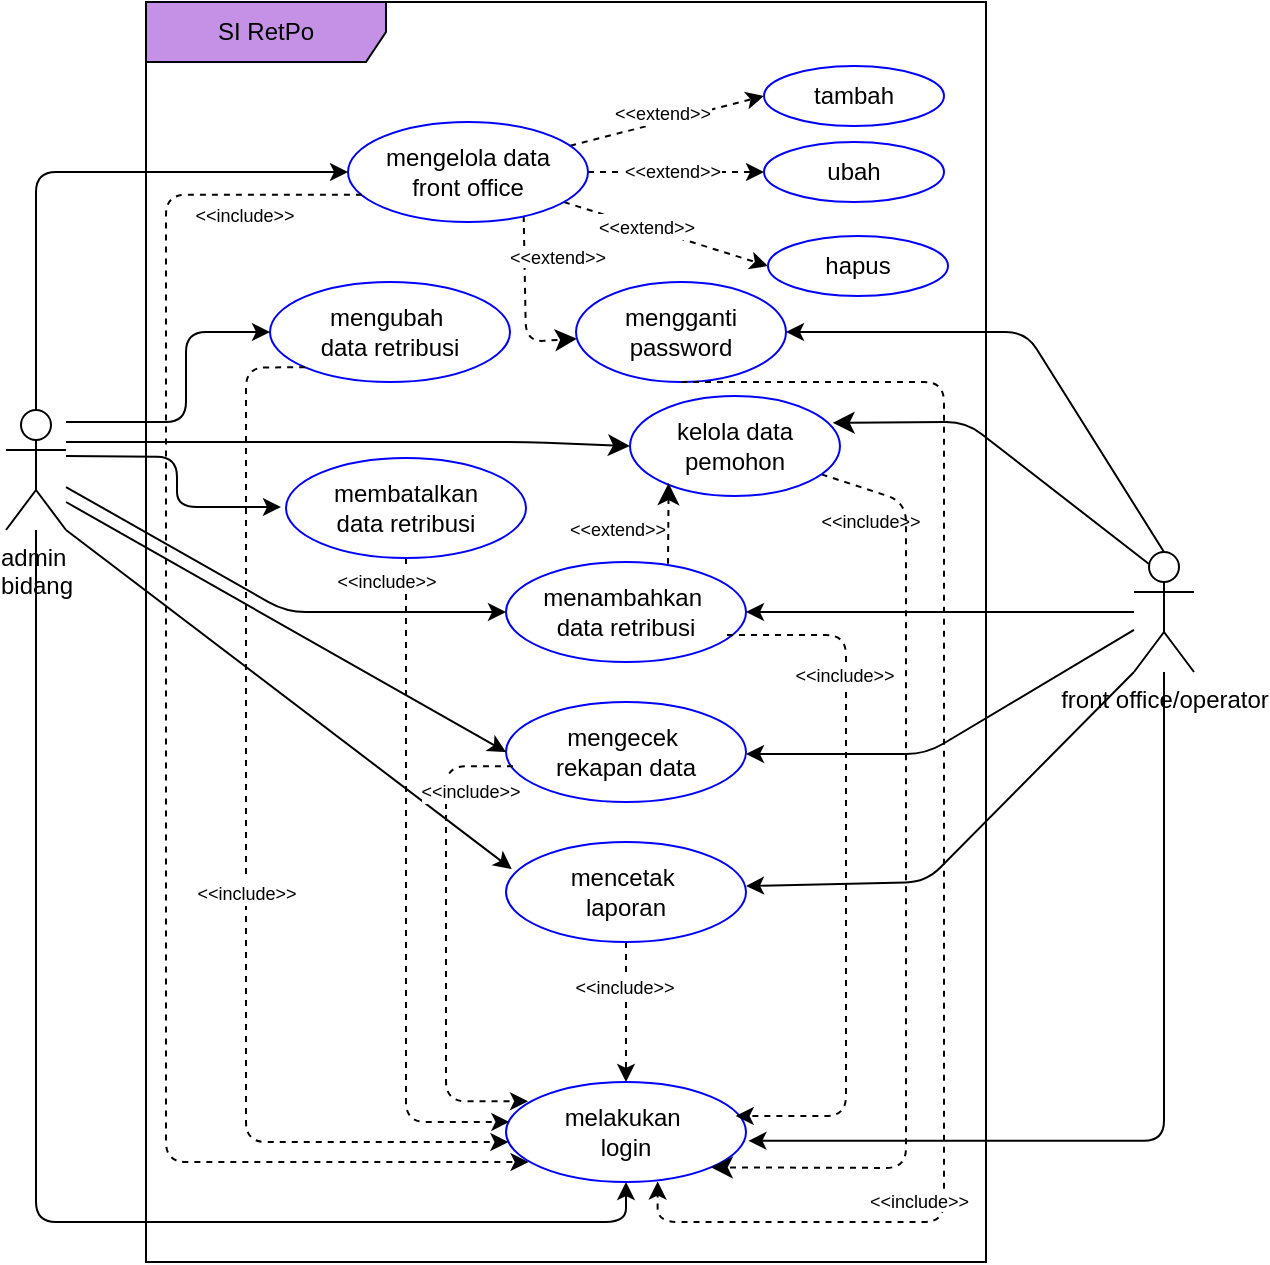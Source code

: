 <mxfile version="25.0.3" pages="3">
  <diagram name="use case" id="ukxG8gzlgrs9HhvgwXRx">
    <mxGraphModel dx="987" dy="539" grid="1" gridSize="10" guides="1" tooltips="1" connect="1" arrows="1" fold="1" page="1" pageScale="1" pageWidth="850" pageHeight="1100" math="0" shadow="0">
      <root>
        <mxCell id="0" />
        <mxCell id="1" parent="0" />
        <mxCell id="dq5n2X-4svsOP9GwLVwc-16" style="edgeStyle=orthogonalEdgeStyle;rounded=1;orthogonalLoop=1;jettySize=auto;html=1;curved=0;entryX=-0.021;entryY=0.49;entryDx=0;entryDy=0;entryPerimeter=0;" parent="1" target="dq5n2X-4svsOP9GwLVwc-13" edge="1">
          <mxGeometry relative="1" as="geometry">
            <mxPoint x="130" y="267.0" as="sourcePoint" />
            <mxPoint x="240" y="273" as="targetPoint" />
          </mxGeometry>
        </mxCell>
        <mxCell id="dq5n2X-4svsOP9GwLVwc-21" style="edgeStyle=orthogonalEdgeStyle;rounded=1;orthogonalLoop=1;jettySize=auto;html=1;entryX=0;entryY=0.5;entryDx=0;entryDy=0;curved=0;" parent="1" source="dq5n2X-4svsOP9GwLVwc-3" target="dq5n2X-4svsOP9GwLVwc-8" edge="1">
          <mxGeometry relative="1" as="geometry">
            <Array as="points">
              <mxPoint x="115" y="125" />
            </Array>
          </mxGeometry>
        </mxCell>
        <mxCell id="FcmRMaOT2FB6kB3QNHi_-1" style="edgeStyle=orthogonalEdgeStyle;rounded=1;orthogonalLoop=1;jettySize=auto;html=1;entryX=0.5;entryY=1;entryDx=0;entryDy=0;curved=0;" parent="1" source="dq5n2X-4svsOP9GwLVwc-3" target="dq5n2X-4svsOP9GwLVwc-6" edge="1">
          <mxGeometry relative="1" as="geometry">
            <Array as="points">
              <mxPoint x="115" y="650" />
              <mxPoint x="410" y="650" />
            </Array>
          </mxGeometry>
        </mxCell>
        <mxCell id="rb40n_2ua-qW2_mSvcrI-3" style="edgeStyle=none;curved=0;rounded=1;orthogonalLoop=1;jettySize=auto;html=1;entryX=0;entryY=0.5;entryDx=0;entryDy=0;fontSize=12;startSize=8;endSize=8;" edge="1" parent="1" target="rb40n_2ua-qW2_mSvcrI-1">
          <mxGeometry relative="1" as="geometry">
            <mxPoint x="130" y="260" as="sourcePoint" />
            <Array as="points">
              <mxPoint x="250" y="260" />
              <mxPoint x="360" y="260" />
            </Array>
          </mxGeometry>
        </mxCell>
        <mxCell id="dq5n2X-4svsOP9GwLVwc-3" value="admin&amp;nbsp;&lt;div&gt;bidang&lt;/div&gt;" style="shape=umlActor;verticalLabelPosition=bottom;verticalAlign=top;html=1;outlineConnect=0;align=center;" parent="1" vertex="1">
          <mxGeometry x="100" y="244" width="30" height="60" as="geometry" />
        </mxCell>
        <mxCell id="dq5n2X-4svsOP9GwLVwc-4" value="SI RetPo" style="shape=umlFrame;whiteSpace=wrap;html=1;pointerEvents=0;fillColor=#C491E6;width=120;height=30;" parent="1" vertex="1">
          <mxGeometry x="170" y="40" width="420" height="630" as="geometry" />
        </mxCell>
        <mxCell id="6KI5AN0sWsQQkwzKojnx-3" style="rounded=1;orthogonalLoop=1;jettySize=auto;html=1;entryX=1;entryY=0.5;entryDx=0;entryDy=0;exitX=0.5;exitY=0;exitDx=0;exitDy=0;exitPerimeter=0;jumpSize=6;" parent="1" source="dq5n2X-4svsOP9GwLVwc-5" target="6KI5AN0sWsQQkwzKojnx-1" edge="1">
          <mxGeometry relative="1" as="geometry">
            <Array as="points">
              <mxPoint x="610" y="205" />
            </Array>
          </mxGeometry>
        </mxCell>
        <mxCell id="rb40n_2ua-qW2_mSvcrI-2" style="edgeStyle=none;curved=0;rounded=1;orthogonalLoop=1;jettySize=auto;html=1;exitX=0.25;exitY=0.1;exitDx=0;exitDy=0;exitPerimeter=0;entryX=0.965;entryY=0.268;entryDx=0;entryDy=0;fontSize=12;startSize=8;endSize=8;entryPerimeter=0;" edge="1" parent="1" source="dq5n2X-4svsOP9GwLVwc-5" target="rb40n_2ua-qW2_mSvcrI-1">
          <mxGeometry relative="1" as="geometry">
            <Array as="points">
              <mxPoint x="580" y="250" />
            </Array>
          </mxGeometry>
        </mxCell>
        <mxCell id="dq5n2X-4svsOP9GwLVwc-5" value="front office/operator" style="shape=umlActor;verticalLabelPosition=bottom;verticalAlign=top;html=1;outlineConnect=0;" parent="1" vertex="1">
          <mxGeometry x="664" y="315" width="30" height="60" as="geometry" />
        </mxCell>
        <mxCell id="dq5n2X-4svsOP9GwLVwc-6" value="melakukan&amp;nbsp;&lt;div&gt;login&lt;/div&gt;" style="ellipse;whiteSpace=wrap;html=1;strokeColor=#0000FF;shadow=0;" parent="1" vertex="1">
          <mxGeometry x="350" y="580" width="120" height="50" as="geometry" />
        </mxCell>
        <mxCell id="dq5n2X-4svsOP9GwLVwc-7" value="menambahkan&amp;nbsp;&lt;div&gt;data retribusi&lt;/div&gt;" style="ellipse;whiteSpace=wrap;html=1;strokeColor=#0000FF;shadow=0;" parent="1" vertex="1">
          <mxGeometry x="350" y="320" width="120" height="50" as="geometry" />
        </mxCell>
        <mxCell id="dq5n2X-4svsOP9GwLVwc-28" style="rounded=0;orthogonalLoop=1;jettySize=auto;html=1;entryX=0;entryY=0.5;entryDx=0;entryDy=0;dashed=1;" parent="1" source="dq5n2X-4svsOP9GwLVwc-8" target="dq5n2X-4svsOP9GwLVwc-9" edge="1">
          <mxGeometry relative="1" as="geometry" />
        </mxCell>
        <mxCell id="dq5n2X-4svsOP9GwLVwc-29" style="edgeStyle=orthogonalEdgeStyle;rounded=0;orthogonalLoop=1;jettySize=auto;html=1;entryX=0;entryY=0.5;entryDx=0;entryDy=0;dashed=1;" parent="1" source="dq5n2X-4svsOP9GwLVwc-8" target="dq5n2X-4svsOP9GwLVwc-10" edge="1">
          <mxGeometry relative="1" as="geometry" />
        </mxCell>
        <mxCell id="dq5n2X-4svsOP9GwLVwc-30" style="rounded=0;orthogonalLoop=1;jettySize=auto;html=1;entryX=0;entryY=0.5;entryDx=0;entryDy=0;dashed=1;" parent="1" source="dq5n2X-4svsOP9GwLVwc-8" target="dq5n2X-4svsOP9GwLVwc-11" edge="1">
          <mxGeometry relative="1" as="geometry" />
        </mxCell>
        <mxCell id="rb40n_2ua-qW2_mSvcrI-9" style="edgeStyle=none;curved=0;rounded=1;orthogonalLoop=1;jettySize=auto;html=1;fontSize=12;startSize=8;endSize=8;dashed=1;exitX=0.732;exitY=0.939;exitDx=0;exitDy=0;exitPerimeter=0;" edge="1" parent="1" source="dq5n2X-4svsOP9GwLVwc-8" target="6KI5AN0sWsQQkwzKojnx-1">
          <mxGeometry relative="1" as="geometry">
            <Array as="points">
              <mxPoint x="360" y="210" />
            </Array>
          </mxGeometry>
        </mxCell>
        <mxCell id="dq5n2X-4svsOP9GwLVwc-8" value="mengelola data&lt;div&gt;front office&lt;/div&gt;" style="ellipse;whiteSpace=wrap;html=1;strokeColor=#0000FF;shadow=0;" parent="1" vertex="1">
          <mxGeometry x="271" y="100" width="120" height="50" as="geometry" />
        </mxCell>
        <mxCell id="dq5n2X-4svsOP9GwLVwc-9" value="tambah" style="ellipse;whiteSpace=wrap;html=1;strokeColor=#0000FF;shadow=0;" parent="1" vertex="1">
          <mxGeometry x="479" y="72" width="90" height="30" as="geometry" />
        </mxCell>
        <mxCell id="dq5n2X-4svsOP9GwLVwc-10" value="ubah" style="ellipse;whiteSpace=wrap;html=1;strokeColor=#0000FF;shadow=0;" parent="1" vertex="1">
          <mxGeometry x="479" y="110" width="90" height="30" as="geometry" />
        </mxCell>
        <mxCell id="dq5n2X-4svsOP9GwLVwc-11" value="hapus" style="ellipse;whiteSpace=wrap;html=1;strokeColor=#0000FF;shadow=0;" parent="1" vertex="1">
          <mxGeometry x="481" y="157" width="90" height="30" as="geometry" />
        </mxCell>
        <mxCell id="dq5n2X-4svsOP9GwLVwc-12" value="mengubah&amp;nbsp;&lt;div&gt;data retribusi&lt;/div&gt;" style="ellipse;whiteSpace=wrap;html=1;strokeColor=#0000FF;shadow=0;" parent="1" vertex="1">
          <mxGeometry x="232" y="180" width="120" height="50" as="geometry" />
        </mxCell>
        <mxCell id="dq5n2X-4svsOP9GwLVwc-38" style="edgeStyle=orthogonalEdgeStyle;rounded=1;orthogonalLoop=1;jettySize=auto;html=1;entryX=0.014;entryY=0.399;entryDx=0;entryDy=0;curved=0;dashed=1;entryPerimeter=0;" parent="1" source="dq5n2X-4svsOP9GwLVwc-13" target="dq5n2X-4svsOP9GwLVwc-6" edge="1">
          <mxGeometry relative="1" as="geometry">
            <Array as="points">
              <mxPoint x="300" y="600" />
            </Array>
          </mxGeometry>
        </mxCell>
        <mxCell id="dq5n2X-4svsOP9GwLVwc-13" value="membatalkan&lt;div&gt;data retribusi&lt;/div&gt;" style="ellipse;whiteSpace=wrap;html=1;strokeColor=#0000FF;shadow=0;" parent="1" vertex="1">
          <mxGeometry x="240" y="268" width="120" height="50" as="geometry" />
        </mxCell>
        <mxCell id="dq5n2X-4svsOP9GwLVwc-14" value="&lt;div&gt;mengecek&amp;nbsp;&lt;/div&gt;&lt;div&gt;rekapan data&lt;/div&gt;" style="ellipse;whiteSpace=wrap;html=1;strokeColor=#0000FF;shadow=0;" parent="1" vertex="1">
          <mxGeometry x="350" y="390" width="120" height="50" as="geometry" />
        </mxCell>
        <mxCell id="dq5n2X-4svsOP9GwLVwc-31" style="edgeStyle=orthogonalEdgeStyle;rounded=0;orthogonalLoop=1;jettySize=auto;html=1;dashed=1;" parent="1" source="dq5n2X-4svsOP9GwLVwc-15" target="dq5n2X-4svsOP9GwLVwc-6" edge="1">
          <mxGeometry relative="1" as="geometry" />
        </mxCell>
        <mxCell id="dq5n2X-4svsOP9GwLVwc-32" value="&lt;font style=&quot;font-size: 9px;&quot;&gt;&amp;lt;&amp;lt;include&amp;gt;&amp;gt;&lt;/font&gt;" style="edgeLabel;html=1;align=center;verticalAlign=middle;resizable=0;points=[];" parent="dq5n2X-4svsOP9GwLVwc-31" vertex="1" connectable="0">
          <mxGeometry x="-0.291" y="-1" relative="1" as="geometry">
            <mxPoint y="-3" as="offset" />
          </mxGeometry>
        </mxCell>
        <mxCell id="dq5n2X-4svsOP9GwLVwc-15" value="mencetak&amp;nbsp;&lt;div&gt;laporan&lt;/div&gt;" style="ellipse;whiteSpace=wrap;html=1;strokeColor=#0000FF;shadow=0;" parent="1" vertex="1">
          <mxGeometry x="350" y="460" width="120" height="50" as="geometry" />
        </mxCell>
        <mxCell id="dq5n2X-4svsOP9GwLVwc-19" value="" style="endArrow=classic;html=1;rounded=1;" parent="1" source="dq5n2X-4svsOP9GwLVwc-5" target="dq5n2X-4svsOP9GwLVwc-7" edge="1">
          <mxGeometry width="50" height="50" relative="1" as="geometry">
            <mxPoint x="510" y="330" as="sourcePoint" />
            <mxPoint x="560" y="280" as="targetPoint" />
            <Array as="points">
              <mxPoint x="630" y="345" />
            </Array>
          </mxGeometry>
        </mxCell>
        <mxCell id="dq5n2X-4svsOP9GwLVwc-20" style="edgeStyle=orthogonalEdgeStyle;rounded=1;orthogonalLoop=1;jettySize=auto;html=1;curved=0;entryX=0;entryY=0.5;entryDx=0;entryDy=0;" parent="1" source="dq5n2X-4svsOP9GwLVwc-3" target="dq5n2X-4svsOP9GwLVwc-12" edge="1">
          <mxGeometry relative="1" as="geometry">
            <mxPoint x="140" y="250" as="sourcePoint" />
            <mxPoint x="250" y="285" as="targetPoint" />
            <Array as="points">
              <mxPoint x="190" y="250" />
              <mxPoint x="190" y="205" />
            </Array>
          </mxGeometry>
        </mxCell>
        <mxCell id="dq5n2X-4svsOP9GwLVwc-23" value="" style="endArrow=classic;html=1;rounded=1;entryX=0;entryY=0.5;entryDx=0;entryDy=0;" parent="1" source="dq5n2X-4svsOP9GwLVwc-3" target="dq5n2X-4svsOP9GwLVwc-7" edge="1">
          <mxGeometry width="50" height="50" relative="1" as="geometry">
            <mxPoint x="130" y="290" as="sourcePoint" />
            <mxPoint x="-100" y="352" as="targetPoint" />
            <Array as="points">
              <mxPoint x="240" y="345" />
            </Array>
          </mxGeometry>
        </mxCell>
        <mxCell id="dq5n2X-4svsOP9GwLVwc-24" value="" style="endArrow=classic;html=1;rounded=1;entryX=0;entryY=0.5;entryDx=0;entryDy=0;" parent="1" target="dq5n2X-4svsOP9GwLVwc-14" edge="1">
          <mxGeometry width="50" height="50" relative="1" as="geometry">
            <mxPoint x="130" y="290" as="sourcePoint" />
            <mxPoint x="350" y="362" as="targetPoint" />
            <Array as="points" />
          </mxGeometry>
        </mxCell>
        <mxCell id="dq5n2X-4svsOP9GwLVwc-25" value="" style="endArrow=classic;html=1;rounded=1;" parent="1" source="dq5n2X-4svsOP9GwLVwc-5" edge="1">
          <mxGeometry width="50" height="50" relative="1" as="geometry">
            <mxPoint x="700" y="354" as="sourcePoint" />
            <mxPoint x="470" y="416" as="targetPoint" />
            <Array as="points">
              <mxPoint x="560" y="416" />
            </Array>
          </mxGeometry>
        </mxCell>
        <mxCell id="dq5n2X-4svsOP9GwLVwc-26" value="" style="endArrow=classic;html=1;rounded=1;entryX=0.024;entryY=0.271;entryDx=0;entryDy=0;entryPerimeter=0;exitX=1;exitY=1;exitDx=0;exitDy=0;exitPerimeter=0;" parent="1" source="dq5n2X-4svsOP9GwLVwc-3" target="dq5n2X-4svsOP9GwLVwc-15" edge="1">
          <mxGeometry width="50" height="50" relative="1" as="geometry">
            <mxPoint x="140" y="310" as="sourcePoint" />
            <mxPoint x="360" y="425" as="targetPoint" />
            <Array as="points" />
          </mxGeometry>
        </mxCell>
        <mxCell id="dq5n2X-4svsOP9GwLVwc-27" value="" style="endArrow=classic;html=1;rounded=1;exitX=0;exitY=1;exitDx=0;exitDy=0;exitPerimeter=0;" parent="1" source="dq5n2X-4svsOP9GwLVwc-5" edge="1">
          <mxGeometry width="50" height="50" relative="1" as="geometry">
            <mxPoint x="700" y="420" as="sourcePoint" />
            <mxPoint x="470" y="482" as="targetPoint" />
            <Array as="points">
              <mxPoint x="560" y="480" />
            </Array>
          </mxGeometry>
        </mxCell>
        <mxCell id="dq5n2X-4svsOP9GwLVwc-33" style="edgeStyle=elbowEdgeStyle;rounded=1;orthogonalLoop=1;jettySize=auto;html=1;dashed=1;exitX=0.921;exitY=0.757;exitDx=0;exitDy=0;exitPerimeter=0;entryX=0.957;entryY=0.34;entryDx=0;entryDy=0;entryPerimeter=0;" parent="1" target="dq5n2X-4svsOP9GwLVwc-6" edge="1">
          <mxGeometry relative="1" as="geometry">
            <mxPoint x="460.52" y="356.55" as="sourcePoint" />
            <mxPoint x="445.64" y="580.0" as="targetPoint" />
            <Array as="points">
              <mxPoint x="520" y="480.01" />
            </Array>
          </mxGeometry>
        </mxCell>
        <mxCell id="dq5n2X-4svsOP9GwLVwc-34" value="&lt;font style=&quot;font-size: 9px;&quot;&gt;&amp;lt;&amp;lt;include&amp;gt;&amp;gt;&lt;/font&gt;" style="edgeLabel;html=1;align=center;verticalAlign=middle;resizable=0;points=[];" parent="dq5n2X-4svsOP9GwLVwc-33" vertex="1" connectable="0">
          <mxGeometry x="-0.291" y="-1" relative="1" as="geometry">
            <mxPoint y="-47" as="offset" />
          </mxGeometry>
        </mxCell>
        <mxCell id="dq5n2X-4svsOP9GwLVwc-36" style="edgeStyle=elbowEdgeStyle;rounded=1;orthogonalLoop=1;jettySize=auto;html=1;dashed=1;exitX=0.029;exitY=0.643;exitDx=0;exitDy=0;exitPerimeter=0;entryX=0.092;entryY=0.193;entryDx=0;entryDy=0;entryPerimeter=0;" parent="1" source="dq5n2X-4svsOP9GwLVwc-14" target="dq5n2X-4svsOP9GwLVwc-6" edge="1">
          <mxGeometry relative="1" as="geometry">
            <mxPoint x="470.52" y="366.55" as="sourcePoint" />
            <mxPoint x="480" y="615" as="targetPoint" />
            <Array as="points">
              <mxPoint x="320" y="510" />
            </Array>
          </mxGeometry>
        </mxCell>
        <mxCell id="dq5n2X-4svsOP9GwLVwc-37" value="&lt;font style=&quot;font-size: 9px;&quot;&gt;&amp;lt;&amp;lt;include&amp;gt;&amp;gt;&lt;/font&gt;" style="edgeLabel;html=1;align=center;verticalAlign=middle;resizable=0;points=[];" parent="dq5n2X-4svsOP9GwLVwc-36" vertex="1" connectable="0">
          <mxGeometry x="-0.291" y="-1" relative="1" as="geometry">
            <mxPoint x="13" y="-41" as="offset" />
          </mxGeometry>
        </mxCell>
        <mxCell id="dq5n2X-4svsOP9GwLVwc-39" style="edgeStyle=orthogonalEdgeStyle;rounded=1;orthogonalLoop=1;jettySize=auto;html=1;exitX=0;exitY=1;exitDx=0;exitDy=0;curved=0;dashed=1;" parent="1" source="dq5n2X-4svsOP9GwLVwc-12" target="dq5n2X-4svsOP9GwLVwc-6" edge="1">
          <mxGeometry relative="1" as="geometry">
            <Array as="points">
              <mxPoint x="220" y="223" />
              <mxPoint x="220" y="610" />
            </Array>
          </mxGeometry>
        </mxCell>
        <mxCell id="dq5n2X-4svsOP9GwLVwc-40" value="&lt;font style=&quot;font-size: 9px;&quot;&gt;&amp;lt;&amp;lt;include&amp;gt;&amp;gt;&lt;/font&gt;" style="edgeLabel;html=1;align=center;verticalAlign=middle;resizable=0;points=[];" parent="1" vertex="1" connectable="0">
          <mxGeometry x="290" y="328.997" as="geometry" />
        </mxCell>
        <mxCell id="dq5n2X-4svsOP9GwLVwc-41" value="&lt;font style=&quot;font-size: 9px;&quot;&gt;&amp;lt;&amp;lt;include&amp;gt;&amp;gt;&lt;/font&gt;" style="edgeLabel;html=1;align=center;verticalAlign=middle;resizable=0;points=[];" parent="1" vertex="1" connectable="0">
          <mxGeometry x="220" y="484.997" as="geometry" />
        </mxCell>
        <mxCell id="dq5n2X-4svsOP9GwLVwc-42" style="edgeStyle=orthogonalEdgeStyle;rounded=1;orthogonalLoop=1;jettySize=auto;html=1;exitX=0.058;exitY=0.727;exitDx=0;exitDy=0;curved=0;dashed=1;exitPerimeter=0;entryX=0.094;entryY=0.795;entryDx=0;entryDy=0;entryPerimeter=0;" parent="1" source="dq5n2X-4svsOP9GwLVwc-8" target="dq5n2X-4svsOP9GwLVwc-6" edge="1">
          <mxGeometry relative="1" as="geometry">
            <mxPoint x="267" y="232" as="sourcePoint" />
            <mxPoint x="372" y="630" as="targetPoint" />
            <Array as="points">
              <mxPoint x="180" y="136" />
              <mxPoint x="180" y="620" />
              <mxPoint x="361" y="620" />
            </Array>
          </mxGeometry>
        </mxCell>
        <mxCell id="dq5n2X-4svsOP9GwLVwc-43" value="&lt;font style=&quot;font-size: 9px;&quot;&gt;&amp;lt;&amp;lt;include&amp;gt;&amp;gt;&lt;/font&gt;" style="edgeLabel;html=1;align=center;verticalAlign=middle;resizable=0;points=[];" parent="1" vertex="1" connectable="0">
          <mxGeometry x="211" y="436.997" as="geometry">
            <mxPoint x="8" y="-291" as="offset" />
          </mxGeometry>
        </mxCell>
        <mxCell id="dq5n2X-4svsOP9GwLVwc-44" value="&lt;font style=&quot;font-size: 9px;&quot;&gt;&amp;lt;&amp;lt;extend&amp;gt;&amp;gt;&lt;/font&gt;" style="edgeLabel;html=1;align=center;verticalAlign=middle;resizable=0;points=[];" parent="1" vertex="1" connectable="0">
          <mxGeometry x="412" y="442.997" as="geometry">
            <mxPoint x="8" y="-291" as="offset" />
          </mxGeometry>
        </mxCell>
        <mxCell id="dq5n2X-4svsOP9GwLVwc-45" value="&lt;font style=&quot;font-size: 9px;&quot;&gt;&amp;lt;&amp;lt;extend&amp;gt;&amp;gt;&lt;/font&gt;" style="edgeLabel;html=1;align=center;verticalAlign=middle;resizable=0;points=[];" parent="1" vertex="1" connectable="0">
          <mxGeometry x="420" y="385.997" as="geometry">
            <mxPoint x="8" y="-291" as="offset" />
          </mxGeometry>
        </mxCell>
        <mxCell id="dq5n2X-4svsOP9GwLVwc-46" value="&lt;font style=&quot;font-size: 9px;&quot;&gt;&amp;lt;&amp;lt;extend&amp;gt;&amp;gt;&lt;/font&gt;" style="edgeLabel;html=1;align=center;verticalAlign=middle;resizable=0;points=[];" parent="1" vertex="1" connectable="0">
          <mxGeometry x="425" y="414.997" as="geometry">
            <mxPoint x="8" y="-291" as="offset" />
          </mxGeometry>
        </mxCell>
        <mxCell id="FcmRMaOT2FB6kB3QNHi_-2" style="edgeStyle=orthogonalEdgeStyle;rounded=1;orthogonalLoop=1;jettySize=auto;html=1;curved=0;entryX=1.01;entryY=0.588;entryDx=0;entryDy=0;entryPerimeter=0;" parent="1" source="dq5n2X-4svsOP9GwLVwc-5" target="dq5n2X-4svsOP9GwLVwc-6" edge="1">
          <mxGeometry relative="1" as="geometry">
            <Array as="points">
              <mxPoint x="679" y="609" />
            </Array>
          </mxGeometry>
        </mxCell>
        <mxCell id="6KI5AN0sWsQQkwzKojnx-1" value="mengganti password" style="ellipse;whiteSpace=wrap;html=1;strokeColor=#0000FF;shadow=0;" parent="1" vertex="1">
          <mxGeometry x="385" y="180" width="105" height="50" as="geometry" />
        </mxCell>
        <mxCell id="6KI5AN0sWsQQkwzKojnx-4" style="edgeStyle=orthogonalEdgeStyle;rounded=1;orthogonalLoop=1;jettySize=auto;html=1;curved=0;dashed=1;entryX=0.632;entryY=0.995;entryDx=0;entryDy=0;entryPerimeter=0;" parent="1" source="6KI5AN0sWsQQkwzKojnx-1" target="dq5n2X-4svsOP9GwLVwc-6" edge="1">
          <mxGeometry relative="1" as="geometry">
            <Array as="points">
              <mxPoint x="569" y="230" />
              <mxPoint x="569" y="650" />
              <mxPoint x="426" y="650" />
            </Array>
            <mxPoint x="494.905" y="230.0" as="sourcePoint" />
            <mxPoint x="479" y="620.4" as="targetPoint" />
          </mxGeometry>
        </mxCell>
        <mxCell id="6KI5AN0sWsQQkwzKojnx-5" value="&lt;span style=&quot;font-size: 9px;&quot;&gt;&amp;lt;&amp;lt;include&amp;gt;&amp;gt;&lt;/span&gt;" style="edgeLabel;html=1;align=center;verticalAlign=middle;resizable=0;points=[];" parent="1" vertex="1" connectable="0">
          <mxGeometry x="537.0" y="303.002" as="geometry">
            <mxPoint x="-5" y="-4" as="offset" />
          </mxGeometry>
        </mxCell>
        <mxCell id="rb40n_2ua-qW2_mSvcrI-12" style="edgeStyle=none;curved=0;rounded=1;orthogonalLoop=1;jettySize=auto;html=1;entryX=1;entryY=1;entryDx=0;entryDy=0;fontSize=12;startSize=8;endSize=8;dashed=1;" edge="1" parent="1" source="rb40n_2ua-qW2_mSvcrI-1" target="dq5n2X-4svsOP9GwLVwc-6">
          <mxGeometry relative="1" as="geometry">
            <Array as="points">
              <mxPoint x="550" y="290" />
              <mxPoint x="550" y="623" />
            </Array>
          </mxGeometry>
        </mxCell>
        <mxCell id="rb40n_2ua-qW2_mSvcrI-1" value="kelola data&lt;div&gt;pemohon&lt;/div&gt;" style="ellipse;whiteSpace=wrap;html=1;strokeColor=#0000FF;shadow=0;" vertex="1" parent="1">
          <mxGeometry x="412" y="237" width="105" height="50" as="geometry" />
        </mxCell>
        <mxCell id="rb40n_2ua-qW2_mSvcrI-4" style="edgeStyle=none;curved=1;rounded=0;orthogonalLoop=1;jettySize=auto;html=1;entryX=0.184;entryY=0.871;entryDx=0;entryDy=0;entryPerimeter=0;fontSize=12;startSize=8;endSize=8;dashed=1;exitX=0.675;exitY=0.018;exitDx=0;exitDy=0;exitPerimeter=0;" edge="1" parent="1" source="dq5n2X-4svsOP9GwLVwc-7" target="rb40n_2ua-qW2_mSvcrI-1">
          <mxGeometry relative="1" as="geometry">
            <mxPoint x="417.324" y="324.187" as="sourcePoint" />
            <mxPoint x="430.375" y="281.1" as="targetPoint" />
          </mxGeometry>
        </mxCell>
        <mxCell id="rb40n_2ua-qW2_mSvcrI-5" value="&lt;span style=&quot;color: rgb(0, 0, 0); font-family: Helvetica; font-size: 9px; font-style: normal; font-variant-ligatures: normal; font-variant-caps: normal; font-weight: 400; letter-spacing: normal; orphans: 2; text-align: center; text-indent: 0px; text-transform: none; widows: 2; word-spacing: 0px; -webkit-text-stroke-width: 0px; white-space: nowrap; background-color: rgb(255, 255, 255); text-decoration-thickness: initial; text-decoration-style: initial; text-decoration-color: initial; display: inline !important; float: none;&quot;&gt;&amp;lt;&amp;lt;extend&amp;gt;&amp;gt;&lt;/span&gt;" style="text;whiteSpace=wrap;html=1;" vertex="1" parent="1">
          <mxGeometry x="380" y="289" width="60" height="27" as="geometry" />
        </mxCell>
        <mxCell id="rb40n_2ua-qW2_mSvcrI-7" value="&lt;span style=&quot;color: rgb(0, 0, 0); font-family: Helvetica; font-size: 9px; font-style: normal; font-variant-ligatures: normal; font-variant-caps: normal; font-weight: 400; letter-spacing: normal; orphans: 2; text-align: center; text-indent: 0px; text-transform: none; widows: 2; word-spacing: 0px; -webkit-text-stroke-width: 0px; white-space: nowrap; background-color: rgb(255, 255, 255); text-decoration-thickness: initial; text-decoration-style: initial; text-decoration-color: initial; display: inline !important; float: none;&quot;&gt;&amp;lt;&amp;lt;include&amp;gt;&amp;gt;&lt;/span&gt;" style="text;whiteSpace=wrap;html=1;" vertex="1" parent="1">
          <mxGeometry x="530" y="625" width="50" height="10" as="geometry" />
        </mxCell>
        <mxCell id="rb40n_2ua-qW2_mSvcrI-11" value="&lt;span style=&quot;color: rgb(0, 0, 0); font-family: Helvetica; font-size: 9px; font-style: normal; font-variant-ligatures: normal; font-variant-caps: normal; font-weight: 400; letter-spacing: normal; orphans: 2; text-align: center; text-indent: 0px; text-transform: none; widows: 2; word-spacing: 0px; -webkit-text-stroke-width: 0px; white-space: nowrap; background-color: rgb(255, 255, 255); text-decoration-thickness: initial; text-decoration-style: initial; text-decoration-color: initial; display: inline !important; float: none;&quot;&gt;&amp;lt;&amp;lt;extend&amp;gt;&amp;gt;&lt;/span&gt;" style="text;whiteSpace=wrap;html=1;" vertex="1" parent="1">
          <mxGeometry x="350" y="153" width="60" height="27" as="geometry" />
        </mxCell>
      </root>
    </mxGraphModel>
  </diagram>
  <diagram id="YjW7AD87J3cKyNsbQVYq" name="bpmn">
    <mxGraphModel dx="901" dy="492" grid="1" gridSize="10" guides="1" tooltips="1" connect="1" arrows="1" fold="1" page="1" pageScale="1" pageWidth="1169" pageHeight="827" math="0" shadow="0">
      <root>
        <mxCell id="0" />
        <mxCell id="1" parent="0" />
        <mxCell id="PzXRuTa8uYMyeLOgMuWR-1" value="melakukan login" style="swimlane;html=1;childLayout=stackLayout;resizeParent=1;resizeParentMax=0;horizontal=0;startSize=20;horizontalStack=0;fontSize=10;" parent="1" vertex="1">
          <mxGeometry x="50" y="50" width="970" height="300" as="geometry" />
        </mxCell>
        <mxCell id="PzXRuTa8uYMyeLOgMuWR-2" value="" style="edgeStyle=orthogonalEdgeStyle;rounded=0;orthogonalLoop=1;jettySize=auto;html=1;endArrow=classic;endFill=1;" parent="PzXRuTa8uYMyeLOgMuWR-1" source="PzXRuTa8uYMyeLOgMuWR-6" target="PzXRuTa8uYMyeLOgMuWR-11" edge="1">
          <mxGeometry relative="1" as="geometry" />
        </mxCell>
        <mxCell id="PzXRuTa8uYMyeLOgMuWR-3" value="admin / front office" style="swimlane;html=1;startSize=20;horizontal=0;" parent="PzXRuTa8uYMyeLOgMuWR-1" vertex="1">
          <mxGeometry x="20" width="950" height="140" as="geometry" />
        </mxCell>
        <mxCell id="PzXRuTa8uYMyeLOgMuWR-4" value="" style="edgeStyle=orthogonalEdgeStyle;rounded=0;orthogonalLoop=1;jettySize=auto;html=1;" parent="PzXRuTa8uYMyeLOgMuWR-3" source="PzXRuTa8uYMyeLOgMuWR-5" target="PzXRuTa8uYMyeLOgMuWR-6" edge="1">
          <mxGeometry relative="1" as="geometry" />
        </mxCell>
        <mxCell id="PzXRuTa8uYMyeLOgMuWR-5" value="start" style="ellipse;whiteSpace=wrap;html=1;fontSize=10;" parent="PzXRuTa8uYMyeLOgMuWR-3" vertex="1">
          <mxGeometry x="40" y="40" width="40" height="40" as="geometry" />
        </mxCell>
        <mxCell id="PzXRuTa8uYMyeLOgMuWR-6" value="&lt;font style=&quot;font-size: 10px;&quot;&gt;akses halaman login&lt;/font&gt;" style="rounded=1;whiteSpace=wrap;html=1;fontFamily=Helvetica;fontSize=12;fontColor=#000000;align=center;" parent="PzXRuTa8uYMyeLOgMuWR-3" vertex="1">
          <mxGeometry x="120" y="40" width="80" height="40" as="geometry" />
        </mxCell>
        <mxCell id="PzXRuTa8uYMyeLOgMuWR-7" value="" style="edgeStyle=orthogonalEdgeStyle;rounded=0;orthogonalLoop=1;jettySize=auto;html=1;" parent="PzXRuTa8uYMyeLOgMuWR-3" source="PzXRuTa8uYMyeLOgMuWR-8" target="PzXRuTa8uYMyeLOgMuWR-9" edge="1">
          <mxGeometry relative="1" as="geometry" />
        </mxCell>
        <mxCell id="PzXRuTa8uYMyeLOgMuWR-8" value="&lt;font style=&quot;font-size: 10px;&quot;&gt;mengisi username dan password&lt;/font&gt;" style="rounded=1;whiteSpace=wrap;html=1;fontColor=#000000;" parent="PzXRuTa8uYMyeLOgMuWR-3" vertex="1">
          <mxGeometry x="230" y="40" width="90" height="40" as="geometry" />
        </mxCell>
        <mxCell id="PzXRuTa8uYMyeLOgMuWR-9" value="&lt;font style=&quot;font-size: 10px;&quot;&gt;klik&amp;nbsp;&lt;/font&gt;&lt;div&gt;&lt;font style=&quot;font-size: 10px;&quot;&gt;tombol login&lt;/font&gt;&lt;/div&gt;" style="whiteSpace=wrap;html=1;fontColor=#000000;rounded=1;" parent="PzXRuTa8uYMyeLOgMuWR-3" vertex="1">
          <mxGeometry x="360" y="37.5" width="80" height="45" as="geometry" />
        </mxCell>
        <mxCell id="PzXRuTa8uYMyeLOgMuWR-10" value="SI RetPo" style="swimlane;html=1;startSize=20;horizontal=0;" parent="PzXRuTa8uYMyeLOgMuWR-1" vertex="1">
          <mxGeometry x="20" y="140" width="950" height="160" as="geometry" />
        </mxCell>
        <mxCell id="PzXRuTa8uYMyeLOgMuWR-11" value="&lt;font style=&quot;font-size: 10px;&quot;&gt;menampilkan&amp;nbsp;&lt;/font&gt;&lt;div&gt;&lt;font style=&quot;font-size: 10px;&quot;&gt;form login&lt;/font&gt;&lt;/div&gt;" style="rounded=1;whiteSpace=wrap;html=1;fontFamily=Helvetica;fontSize=12;fontColor=#000000;align=center;" parent="PzXRuTa8uYMyeLOgMuWR-10" vertex="1">
          <mxGeometry x="110" y="50" width="100" height="40" as="geometry" />
        </mxCell>
        <mxCell id="PzXRuTa8uYMyeLOgMuWR-12" value="" style="edgeStyle=orthogonalEdgeStyle;rounded=0;orthogonalLoop=1;jettySize=auto;html=1;entryX=1;entryY=0.75;entryDx=0;entryDy=0;" parent="PzXRuTa8uYMyeLOgMuWR-10" source="PzXRuTa8uYMyeLOgMuWR-14" target="PzXRuTa8uYMyeLOgMuWR-11" edge="1">
          <mxGeometry relative="1" as="geometry">
            <mxPoint x="280" y="80" as="targetPoint" />
          </mxGeometry>
        </mxCell>
        <mxCell id="PzXRuTa8uYMyeLOgMuWR-13" value="" style="edgeStyle=orthogonalEdgeStyle;rounded=0;orthogonalLoop=1;jettySize=auto;html=1;" parent="PzXRuTa8uYMyeLOgMuWR-10" source="PzXRuTa8uYMyeLOgMuWR-14" target="PzXRuTa8uYMyeLOgMuWR-19" edge="1">
          <mxGeometry relative="1" as="geometry" />
        </mxCell>
        <mxCell id="PzXRuTa8uYMyeLOgMuWR-14" value="" style="rhombus;whiteSpace=wrap;html=1;fontColor=#000000;rounded=0;" parent="PzXRuTa8uYMyeLOgMuWR-10" vertex="1">
          <mxGeometry x="349" y="50" width="60" height="60" as="geometry" />
        </mxCell>
        <mxCell id="PzXRuTa8uYMyeLOgMuWR-15" value="&lt;font style=&quot;font-size: 7px;&quot;&gt;data login valid?&lt;/font&gt;" style="text;html=1;align=center;verticalAlign=middle;whiteSpace=wrap;rounded=0;" parent="PzXRuTa8uYMyeLOgMuWR-10" vertex="1">
          <mxGeometry x="320" y="10" width="60" height="20" as="geometry" />
        </mxCell>
        <mxCell id="PzXRuTa8uYMyeLOgMuWR-16" value="&lt;font style=&quot;font-size: 8px;&quot;&gt;tidak&lt;/font&gt;" style="text;html=1;align=center;verticalAlign=middle;whiteSpace=wrap;rounded=0;" parent="PzXRuTa8uYMyeLOgMuWR-10" vertex="1">
          <mxGeometry x="327" y="64" width="27" height="15" as="geometry" />
        </mxCell>
        <mxCell id="PzXRuTa8uYMyeLOgMuWR-17" value="&lt;font style=&quot;font-size: 8px;&quot;&gt;ya&lt;/font&gt;" style="text;html=1;align=center;verticalAlign=middle;whiteSpace=wrap;rounded=0;" parent="PzXRuTa8uYMyeLOgMuWR-10" vertex="1">
          <mxGeometry x="409" y="62.5" width="20" height="15" as="geometry" />
        </mxCell>
        <mxCell id="PzXRuTa8uYMyeLOgMuWR-18" value="menampilkan halaman admin" style="whiteSpace=wrap;html=1;fontColor=#000000;rounded=1;fontSize=10;" parent="PzXRuTa8uYMyeLOgMuWR-10" vertex="1">
          <mxGeometry x="770" y="62.5" width="80" height="40" as="geometry" />
        </mxCell>
        <mxCell id="PzXRuTa8uYMyeLOgMuWR-19" value="" style="rhombus;whiteSpace=wrap;html=1;fontColor=#000000;rounded=0;" parent="PzXRuTa8uYMyeLOgMuWR-10" vertex="1">
          <mxGeometry x="490" y="50" width="60" height="60" as="geometry" />
        </mxCell>
        <mxCell id="PzXRuTa8uYMyeLOgMuWR-20" value="" style="endArrow=classic;html=1;rounded=1;exitX=0.5;exitY=1;exitDx=0;exitDy=0;entryX=-0.022;entryY=0.62;entryDx=0;entryDy=0;entryPerimeter=0;curved=0;" parent="PzXRuTa8uYMyeLOgMuWR-10" source="PzXRuTa8uYMyeLOgMuWR-19" target="PzXRuTa8uYMyeLOgMuWR-26" edge="1">
          <mxGeometry width="50" height="50" relative="1" as="geometry">
            <mxPoint x="520" y="150" as="sourcePoint" />
            <mxPoint x="630" y="140" as="targetPoint" />
            <Array as="points">
              <mxPoint x="520" y="140" />
            </Array>
          </mxGeometry>
        </mxCell>
        <mxCell id="PzXRuTa8uYMyeLOgMuWR-21" value="&lt;font style=&quot;font-size: 8px;&quot;&gt;admin atau&amp;nbsp;&amp;nbsp;&lt;/font&gt;&lt;div&gt;&lt;font style=&quot;font-size: 8px;&quot;&gt;front office?&lt;/font&gt;&lt;/div&gt;" style="text;html=1;align=center;verticalAlign=middle;whiteSpace=wrap;rounded=0;fontSize=8;" parent="PzXRuTa8uYMyeLOgMuWR-10" vertex="1">
          <mxGeometry x="445" y="81" width="64" height="30" as="geometry" />
        </mxCell>
        <mxCell id="PzXRuTa8uYMyeLOgMuWR-22" value="end" style="ellipse;whiteSpace=wrap;html=1;fontSize=10;" parent="PzXRuTa8uYMyeLOgMuWR-10" vertex="1">
          <mxGeometry x="880" y="60" width="40" height="40" as="geometry" />
        </mxCell>
        <mxCell id="PzXRuTa8uYMyeLOgMuWR-23" value="" style="endArrow=classic;html=1;rounded=0;entryX=0;entryY=0.5;entryDx=0;entryDy=0;exitX=0.999;exitY=0.445;exitDx=0;exitDy=0;exitPerimeter=0;" parent="PzXRuTa8uYMyeLOgMuWR-10" source="PzXRuTa8uYMyeLOgMuWR-18" target="PzXRuTa8uYMyeLOgMuWR-22" edge="1">
          <mxGeometry width="50" height="50" relative="1" as="geometry">
            <mxPoint x="580" y="60" as="sourcePoint" />
            <mxPoint x="630" y="10" as="targetPoint" />
          </mxGeometry>
        </mxCell>
        <mxCell id="PzXRuTa8uYMyeLOgMuWR-24" value="&lt;font style=&quot;font-size: 8px;&quot;&gt;admin&lt;/font&gt;" style="text;html=1;align=center;verticalAlign=middle;whiteSpace=wrap;rounded=0;fontSize=8;" parent="PzXRuTa8uYMyeLOgMuWR-10" vertex="1">
          <mxGeometry x="565" y="7" width="60" height="15" as="geometry" />
        </mxCell>
        <mxCell id="PzXRuTa8uYMyeLOgMuWR-25" value="login sebagai admin bidang" style="whiteSpace=wrap;html=1;fontColor=#000000;rounded=1;fontSize=10;" parent="PzXRuTa8uYMyeLOgMuWR-10" vertex="1">
          <mxGeometry x="633" y="7" width="80" height="40" as="geometry" />
        </mxCell>
        <mxCell id="PzXRuTa8uYMyeLOgMuWR-26" value="login sebagai front office" style="whiteSpace=wrap;html=1;fontColor=#000000;rounded=1;fontSize=10;" parent="PzXRuTa8uYMyeLOgMuWR-10" vertex="1">
          <mxGeometry x="633" y="116" width="80" height="40" as="geometry" />
        </mxCell>
        <mxCell id="PzXRuTa8uYMyeLOgMuWR-27" value="" style="endArrow=classic;html=1;rounded=1;exitX=0.5;exitY=0;exitDx=0;exitDy=0;curved=0;entryX=0.001;entryY=0.352;entryDx=0;entryDy=0;entryPerimeter=0;" parent="PzXRuTa8uYMyeLOgMuWR-10" source="PzXRuTa8uYMyeLOgMuWR-19" target="PzXRuTa8uYMyeLOgMuWR-25" edge="1">
          <mxGeometry width="50" height="50" relative="1" as="geometry">
            <mxPoint x="522" y="-5" as="sourcePoint" />
            <mxPoint x="630" y="23" as="targetPoint" />
            <Array as="points">
              <mxPoint x="520" y="20" />
            </Array>
          </mxGeometry>
        </mxCell>
        <mxCell id="PzXRuTa8uYMyeLOgMuWR-28" value="&lt;font style=&quot;font-size: 8px;&quot;&gt;front office&lt;/font&gt;" style="text;html=1;align=center;verticalAlign=middle;whiteSpace=wrap;rounded=0;fontSize=8;" parent="PzXRuTa8uYMyeLOgMuWR-10" vertex="1">
          <mxGeometry x="567" y="124.5" width="60" height="15" as="geometry" />
        </mxCell>
        <mxCell id="PzXRuTa8uYMyeLOgMuWR-29" value="" style="endArrow=classic;html=1;rounded=1;entryX=0.5;entryY=0;entryDx=0;entryDy=0;exitX=1;exitY=0.5;exitDx=0;exitDy=0;curved=0;" parent="PzXRuTa8uYMyeLOgMuWR-10" source="PzXRuTa8uYMyeLOgMuWR-25" target="PzXRuTa8uYMyeLOgMuWR-18" edge="1">
          <mxGeometry width="50" height="50" relative="1" as="geometry">
            <mxPoint x="600" y="170" as="sourcePoint" />
            <mxPoint x="650" y="120" as="targetPoint" />
            <Array as="points">
              <mxPoint x="810" y="27" />
            </Array>
          </mxGeometry>
        </mxCell>
        <mxCell id="PzXRuTa8uYMyeLOgMuWR-30" value="" style="endArrow=classic;html=1;rounded=1;entryX=0.5;entryY=1;entryDx=0;entryDy=0;exitX=1.03;exitY=0.586;exitDx=0;exitDy=0;exitPerimeter=0;curved=0;" parent="PzXRuTa8uYMyeLOgMuWR-10" source="PzXRuTa8uYMyeLOgMuWR-26" target="PzXRuTa8uYMyeLOgMuWR-18" edge="1">
          <mxGeometry width="50" height="50" relative="1" as="geometry">
            <mxPoint x="600" y="170" as="sourcePoint" />
            <mxPoint x="650" y="120" as="targetPoint" />
            <Array as="points">
              <mxPoint x="810" y="140" />
            </Array>
          </mxGeometry>
        </mxCell>
        <mxCell id="PzXRuTa8uYMyeLOgMuWR-31" value="" style="edgeStyle=orthogonalEdgeStyle;rounded=1;orthogonalLoop=1;jettySize=auto;html=1;curved=0;" parent="PzXRuTa8uYMyeLOgMuWR-1" source="PzXRuTa8uYMyeLOgMuWR-11" target="PzXRuTa8uYMyeLOgMuWR-8" edge="1">
          <mxGeometry relative="1" as="geometry" />
        </mxCell>
        <mxCell id="PzXRuTa8uYMyeLOgMuWR-32" value="" style="edgeStyle=orthogonalEdgeStyle;rounded=1;orthogonalLoop=1;jettySize=auto;html=1;curved=0;" parent="PzXRuTa8uYMyeLOgMuWR-1" source="PzXRuTa8uYMyeLOgMuWR-9" target="PzXRuTa8uYMyeLOgMuWR-14" edge="1">
          <mxGeometry relative="1" as="geometry">
            <mxPoint x="400" y="160" as="targetPoint" />
            <Array as="points">
              <mxPoint x="420" y="120" />
              <mxPoint x="400" y="120" />
            </Array>
          </mxGeometry>
        </mxCell>
        <mxCell id="GfhD3Xz5B-OhdLcK-dK1-1" value="menambah data retribusi" style="swimlane;html=1;childLayout=stackLayout;resizeParent=1;resizeParentMax=0;horizontal=0;startSize=20;horizontalStack=0;fontSize=10;" parent="1" vertex="1">
          <mxGeometry x="40" y="890" width="1110" height="300" as="geometry" />
        </mxCell>
        <mxCell id="GfhD3Xz5B-OhdLcK-dK1-3" value="admin / front office" style="swimlane;html=1;startSize=20;horizontal=0;" parent="GfhD3Xz5B-OhdLcK-dK1-1" vertex="1">
          <mxGeometry x="20" width="1090" height="140" as="geometry" />
        </mxCell>
        <mxCell id="GfhD3Xz5B-OhdLcK-dK1-4" value="" style="edgeStyle=orthogonalEdgeStyle;rounded=0;orthogonalLoop=1;jettySize=auto;html=1;" parent="GfhD3Xz5B-OhdLcK-dK1-3" source="GfhD3Xz5B-OhdLcK-dK1-5" target="GfhD3Xz5B-OhdLcK-dK1-6" edge="1">
          <mxGeometry relative="1" as="geometry" />
        </mxCell>
        <mxCell id="GfhD3Xz5B-OhdLcK-dK1-5" value="start" style="ellipse;whiteSpace=wrap;html=1;fontSize=10;" parent="GfhD3Xz5B-OhdLcK-dK1-3" vertex="1">
          <mxGeometry x="40" y="40" width="40" height="40" as="geometry" />
        </mxCell>
        <mxCell id="GfhD3Xz5B-OhdLcK-dK1-6" value="&lt;font style=&quot;font-size: 10px;&quot;&gt;melakukan&amp;nbsp;&lt;/font&gt;&lt;div&gt;&lt;font style=&quot;font-size: 10px;&quot;&gt;login&lt;/font&gt;&lt;/div&gt;" style="rounded=1;whiteSpace=wrap;html=1;fontFamily=Helvetica;fontSize=12;fontColor=#000000;align=center;" parent="GfhD3Xz5B-OhdLcK-dK1-3" vertex="1">
          <mxGeometry x="111" y="40" width="80" height="40" as="geometry" />
        </mxCell>
        <mxCell id="cabN3YggVSz9ZFgIlcv0-1" value="&lt;span style=&quot;font-size: 10px;&quot;&gt;pilih menu menambah data retribusi&amp;nbsp;&lt;/span&gt;" style="rounded=1;whiteSpace=wrap;html=1;fontFamily=Helvetica;fontSize=12;fontColor=#000000;align=center;" parent="GfhD3Xz5B-OhdLcK-dK1-3" vertex="1">
          <mxGeometry x="239" y="30" width="100" height="68" as="geometry" />
        </mxCell>
        <mxCell id="cabN3YggVSz9ZFgIlcv0-2" style="edgeStyle=orthogonalEdgeStyle;rounded=0;orthogonalLoop=1;jettySize=auto;html=1;" parent="GfhD3Xz5B-OhdLcK-dK1-3" source="GfhD3Xz5B-OhdLcK-dK1-6" edge="1">
          <mxGeometry relative="1" as="geometry">
            <mxPoint x="240" y="60" as="targetPoint" />
          </mxGeometry>
        </mxCell>
        <mxCell id="GfhD3Xz5B-OhdLcK-dK1-10" value="SI RetPo" style="swimlane;html=1;startSize=20;horizontal=0;" parent="GfhD3Xz5B-OhdLcK-dK1-1" vertex="1">
          <mxGeometry x="20" y="140" width="1090" height="160" as="geometry" />
        </mxCell>
        <mxCell id="GfhD3Xz5B-OhdLcK-dK1-11" value="&lt;font style=&quot;font-size: 10px;&quot;&gt;menampilkan&amp;nbsp;&lt;/font&gt;&lt;span style=&quot;font-size: 10px; background-color: initial;&quot;&gt;form&amp;nbsp;&lt;/span&gt;&lt;div&gt;&lt;font style=&quot;font-size: 10px;&quot;&gt;tambah data retribusi&lt;/font&gt;&lt;/div&gt;" style="rounded=1;whiteSpace=wrap;html=1;fontFamily=Helvetica;fontSize=12;fontColor=#000000;align=center;" parent="GfhD3Xz5B-OhdLcK-dK1-10" vertex="1">
          <mxGeometry x="232" y="50" width="120" height="40" as="geometry" />
        </mxCell>
        <mxCell id="CkSFJg1d17copl6vnDE8-3" style="edgeStyle=orthogonalEdgeStyle;rounded=0;orthogonalLoop=1;jettySize=auto;html=1;entryX=0.472;entryY=0.085;entryDx=0;entryDy=0;entryPerimeter=0;" parent="GfhD3Xz5B-OhdLcK-dK1-1" source="cabN3YggVSz9ZFgIlcv0-1" target="GfhD3Xz5B-OhdLcK-dK1-11" edge="1">
          <mxGeometry relative="1" as="geometry" />
        </mxCell>
        <mxCell id="ZjEGa7sTNImFNYMbBXR6-1" value="mengecek rekapan data" style="swimlane;html=1;childLayout=stackLayout;resizeParent=1;resizeParentMax=0;horizontal=0;startSize=20;horizontalStack=0;fontSize=10;" parent="1" vertex="1">
          <mxGeometry x="40" y="1280" width="1110" height="300" as="geometry" />
        </mxCell>
        <mxCell id="ZjEGa7sTNImFNYMbBXR6-2" value="" style="edgeStyle=orthogonalEdgeStyle;rounded=0;orthogonalLoop=1;jettySize=auto;html=1;endArrow=classic;endFill=1;exitX=0.5;exitY=1;exitDx=0;exitDy=0;" parent="ZjEGa7sTNImFNYMbBXR6-1" source="cabN3YggVSz9ZFgIlcv0-4" target="ZjEGa7sTNImFNYMbBXR6-18" edge="1">
          <mxGeometry relative="1" as="geometry">
            <mxPoint x="285" y="89" as="sourcePoint" />
          </mxGeometry>
        </mxCell>
        <mxCell id="ZjEGa7sTNImFNYMbBXR6-13" value="" style="edgeStyle=orthogonalEdgeStyle;rounded=1;orthogonalLoop=1;jettySize=auto;html=1;curved=0;" parent="ZjEGa7sTNImFNYMbBXR6-1" source="ZjEGa7sTNImFNYMbBXR6-18" target="ZjEGa7sTNImFNYMbBXR6-8" edge="1">
          <mxGeometry relative="1" as="geometry" />
        </mxCell>
        <mxCell id="ZjEGa7sTNImFNYMbBXR6-3" value="admin / front office" style="swimlane;html=1;startSize=20;horizontal=0;" parent="ZjEGa7sTNImFNYMbBXR6-1" vertex="1">
          <mxGeometry x="20" width="1090" height="140" as="geometry" />
        </mxCell>
        <mxCell id="ZjEGa7sTNImFNYMbBXR6-4" value="" style="edgeStyle=orthogonalEdgeStyle;rounded=0;orthogonalLoop=1;jettySize=auto;html=1;" parent="ZjEGa7sTNImFNYMbBXR6-3" source="ZjEGa7sTNImFNYMbBXR6-5" target="ZjEGa7sTNImFNYMbBXR6-6" edge="1">
          <mxGeometry relative="1" as="geometry" />
        </mxCell>
        <mxCell id="ZjEGa7sTNImFNYMbBXR6-5" value="start" style="ellipse;whiteSpace=wrap;html=1;fontSize=10;" parent="ZjEGa7sTNImFNYMbBXR6-3" vertex="1">
          <mxGeometry x="40" y="48" width="40" height="40" as="geometry" />
        </mxCell>
        <mxCell id="cabN3YggVSz9ZFgIlcv0-5" style="edgeStyle=orthogonalEdgeStyle;rounded=0;orthogonalLoop=1;jettySize=auto;html=1;entryX=0;entryY=0.5;entryDx=0;entryDy=0;" parent="ZjEGa7sTNImFNYMbBXR6-3" source="ZjEGa7sTNImFNYMbBXR6-6" target="cabN3YggVSz9ZFgIlcv0-4" edge="1">
          <mxGeometry relative="1" as="geometry" />
        </mxCell>
        <mxCell id="ZjEGa7sTNImFNYMbBXR6-6" value="&lt;font style=&quot;font-size: 10px;&quot;&gt;melakukan&amp;nbsp;&lt;/font&gt;&lt;div&gt;&lt;font style=&quot;font-size: 10px;&quot;&gt;login&lt;/font&gt;&lt;/div&gt;" style="rounded=1;whiteSpace=wrap;html=1;fontFamily=Helvetica;fontSize=12;fontColor=#000000;align=center;" parent="ZjEGa7sTNImFNYMbBXR6-3" vertex="1">
          <mxGeometry x="106" y="48" width="80" height="40" as="geometry" />
        </mxCell>
        <mxCell id="ZjEGa7sTNImFNYMbBXR6-7" value="" style="edgeStyle=orthogonalEdgeStyle;rounded=0;orthogonalLoop=1;jettySize=auto;html=1;entryX=0.015;entryY=0.492;entryDx=0;entryDy=0;entryPerimeter=0;" parent="ZjEGa7sTNImFNYMbBXR6-3" source="ZjEGa7sTNImFNYMbBXR6-8" target="zzdOkMJyCF90BAqHjT8_-1" edge="1">
          <mxGeometry relative="1" as="geometry">
            <mxPoint x="460" y="69" as="targetPoint" />
          </mxGeometry>
        </mxCell>
        <mxCell id="ZjEGa7sTNImFNYMbBXR6-8" value="&lt;font style=&quot;font-size: 10px;&quot;&gt;pilih jenis rekapan&lt;/font&gt;" style="rounded=1;whiteSpace=wrap;html=1;fontColor=#000000;" parent="ZjEGa7sTNImFNYMbBXR6-3" vertex="1">
          <mxGeometry x="352" y="49" width="70" height="40" as="geometry" />
        </mxCell>
        <mxCell id="ZjEGa7sTNImFNYMbBXR6-11" value="&lt;span style=&quot;font-size: 10px;&quot;&gt;rekapan harian&lt;/span&gt;" style="whiteSpace=wrap;html=1;fontColor=#000000;rounded=1;" parent="ZjEGa7sTNImFNYMbBXR6-3" vertex="1">
          <mxGeometry x="575" y="11" width="100" height="30" as="geometry" />
        </mxCell>
        <mxCell id="zzdOkMJyCF90BAqHjT8_-6" style="edgeStyle=orthogonalEdgeStyle;rounded=1;orthogonalLoop=1;jettySize=auto;html=1;entryX=0;entryY=0.5;entryDx=0;entryDy=0;exitX=0.5;exitY=0;exitDx=0;exitDy=0;curved=0;" parent="ZjEGa7sTNImFNYMbBXR6-3" source="zzdOkMJyCF90BAqHjT8_-1" target="ZjEGa7sTNImFNYMbBXR6-11" edge="1">
          <mxGeometry relative="1" as="geometry" />
        </mxCell>
        <mxCell id="zzdOkMJyCF90BAqHjT8_-9" value="harian" style="edgeLabel;html=1;align=center;verticalAlign=middle;resizable=0;points=[];fontSize=9;" parent="zzdOkMJyCF90BAqHjT8_-6" vertex="1" connectable="0">
          <mxGeometry x="0.001" y="1" relative="1" as="geometry">
            <mxPoint x="5" as="offset" />
          </mxGeometry>
        </mxCell>
        <mxCell id="zzdOkMJyCF90BAqHjT8_-7" style="edgeStyle=orthogonalEdgeStyle;rounded=0;orthogonalLoop=1;jettySize=auto;html=1;entryX=0;entryY=0.5;entryDx=0;entryDy=0;" parent="ZjEGa7sTNImFNYMbBXR6-3" source="zzdOkMJyCF90BAqHjT8_-1" target="zzdOkMJyCF90BAqHjT8_-4" edge="1">
          <mxGeometry relative="1" as="geometry" />
        </mxCell>
        <mxCell id="zzdOkMJyCF90BAqHjT8_-10" value="bulanan" style="edgeLabel;html=1;align=center;verticalAlign=middle;resizable=0;points=[];fontSize=9;" parent="zzdOkMJyCF90BAqHjT8_-7" vertex="1" connectable="0">
          <mxGeometry x="-0.237" relative="1" as="geometry">
            <mxPoint y="-1" as="offset" />
          </mxGeometry>
        </mxCell>
        <mxCell id="zzdOkMJyCF90BAqHjT8_-8" style="edgeStyle=orthogonalEdgeStyle;rounded=1;orthogonalLoop=1;jettySize=auto;html=1;entryX=0;entryY=0.5;entryDx=0;entryDy=0;exitX=0.5;exitY=1;exitDx=0;exitDy=0;curved=0;" parent="ZjEGa7sTNImFNYMbBXR6-3" source="zzdOkMJyCF90BAqHjT8_-1" target="zzdOkMJyCF90BAqHjT8_-5" edge="1">
          <mxGeometry relative="1" as="geometry" />
        </mxCell>
        <mxCell id="zzdOkMJyCF90BAqHjT8_-11" value="tahunan" style="edgeLabel;html=1;align=center;verticalAlign=middle;resizable=0;points=[];fontSize=9;" parent="zzdOkMJyCF90BAqHjT8_-8" vertex="1" connectable="0">
          <mxGeometry x="-0.048" y="1" relative="1" as="geometry">
            <mxPoint x="13" as="offset" />
          </mxGeometry>
        </mxCell>
        <mxCell id="zzdOkMJyCF90BAqHjT8_-1" value="" style="rhombus;whiteSpace=wrap;html=1;" parent="ZjEGa7sTNImFNYMbBXR6-3" vertex="1">
          <mxGeometry x="465" y="49" width="50" height="40" as="geometry" />
        </mxCell>
        <mxCell id="zzdOkMJyCF90BAqHjT8_-4" value="&lt;span style=&quot;font-size: 10px;&quot;&gt;rekapan bulanan&lt;/span&gt;" style="whiteSpace=wrap;html=1;fontColor=#000000;rounded=1;" parent="ZjEGa7sTNImFNYMbBXR6-3" vertex="1">
          <mxGeometry x="575" y="54" width="100" height="30" as="geometry" />
        </mxCell>
        <mxCell id="zzdOkMJyCF90BAqHjT8_-5" value="&lt;span style=&quot;font-size: 10px;&quot;&gt;rekapan tahunan&lt;/span&gt;" style="whiteSpace=wrap;html=1;fontColor=#000000;rounded=1;" parent="ZjEGa7sTNImFNYMbBXR6-3" vertex="1">
          <mxGeometry x="575" y="99" width="100" height="30" as="geometry" />
        </mxCell>
        <mxCell id="cabN3YggVSz9ZFgIlcv0-4" value="&lt;span style=&quot;font-size: 10px;&quot;&gt;pilih menu rekapan data&lt;/span&gt;" style="rounded=1;whiteSpace=wrap;html=1;fontFamily=Helvetica;fontSize=12;fontColor=#000000;align=center;" parent="ZjEGa7sTNImFNYMbBXR6-3" vertex="1">
          <mxGeometry x="218" y="34" width="100" height="68" as="geometry" />
        </mxCell>
        <mxCell id="zzdOkMJyCF90BAqHjT8_-12" style="edgeStyle=orthogonalEdgeStyle;rounded=1;orthogonalLoop=1;jettySize=auto;html=1;entryX=0.5;entryY=0;entryDx=0;entryDy=0;curved=0;" parent="ZjEGa7sTNImFNYMbBXR6-1" source="zzdOkMJyCF90BAqHjT8_-5" target="ZjEGa7sTNImFNYMbBXR6-22" edge="1">
          <mxGeometry relative="1" as="geometry" />
        </mxCell>
        <mxCell id="zzdOkMJyCF90BAqHjT8_-13" style="edgeStyle=orthogonalEdgeStyle;rounded=1;orthogonalLoop=1;jettySize=auto;html=1;curved=0;" parent="ZjEGa7sTNImFNYMbBXR6-1" source="zzdOkMJyCF90BAqHjT8_-4" target="ZjEGa7sTNImFNYMbBXR6-22" edge="1">
          <mxGeometry relative="1" as="geometry" />
        </mxCell>
        <mxCell id="zzdOkMJyCF90BAqHjT8_-14" style="edgeStyle=orthogonalEdgeStyle;rounded=1;orthogonalLoop=1;jettySize=auto;html=1;curved=0;" parent="ZjEGa7sTNImFNYMbBXR6-1" source="ZjEGa7sTNImFNYMbBXR6-11" target="ZjEGa7sTNImFNYMbBXR6-22" edge="1">
          <mxGeometry relative="1" as="geometry" />
        </mxCell>
        <mxCell id="ZjEGa7sTNImFNYMbBXR6-17" value="SI RetPo" style="swimlane;html=1;startSize=20;horizontal=0;" parent="ZjEGa7sTNImFNYMbBXR6-1" vertex="1">
          <mxGeometry x="20" y="140" width="1090" height="160" as="geometry" />
        </mxCell>
        <mxCell id="ZjEGa7sTNImFNYMbBXR6-18" value="&lt;span style=&quot;font-size: 10px;&quot;&gt;menampilkan halaman rekapan data&lt;/span&gt;" style="rounded=1;whiteSpace=wrap;html=1;fontFamily=Helvetica;fontSize=12;fontColor=#000000;align=center;" parent="ZjEGa7sTNImFNYMbBXR6-17" vertex="1">
          <mxGeometry x="208" y="51" width="120" height="40" as="geometry" />
        </mxCell>
        <mxCell id="ZjEGa7sTNImFNYMbBXR6-19" value="end" style="ellipse;whiteSpace=wrap;html=1;fontSize=10;" parent="ZjEGa7sTNImFNYMbBXR6-17" vertex="1">
          <mxGeometry x="1020" y="55" width="40" height="40" as="geometry" />
        </mxCell>
        <mxCell id="Kg-G2qCGkAr90vWu4b9P-30" style="edgeStyle=none;curved=1;rounded=0;orthogonalLoop=1;jettySize=auto;html=1;entryX=0;entryY=0.5;entryDx=0;entryDy=0;fontSize=12;startSize=8;endSize=8;" edge="1" parent="ZjEGa7sTNImFNYMbBXR6-17" source="ZjEGa7sTNImFNYMbBXR6-22" target="Kg-G2qCGkAr90vWu4b9P-29">
          <mxGeometry relative="1" as="geometry" />
        </mxCell>
        <mxCell id="ZjEGa7sTNImFNYMbBXR6-22" value="&lt;span style=&quot;font-size: 10px;&quot;&gt;hitung dan tampilkan total retribusi&lt;/span&gt;" style="whiteSpace=wrap;html=1;fontColor=#000000;rounded=1;" parent="ZjEGa7sTNImFNYMbBXR6-17" vertex="1">
          <mxGeometry x="680" y="51" width="100" height="48" as="geometry" />
        </mxCell>
        <mxCell id="Kg-G2qCGkAr90vWu4b9P-31" style="edgeStyle=none;curved=1;rounded=0;orthogonalLoop=1;jettySize=auto;html=1;entryX=0;entryY=0.5;entryDx=0;entryDy=0;fontSize=12;startSize=8;endSize=8;" edge="1" parent="ZjEGa7sTNImFNYMbBXR6-17" source="Kg-G2qCGkAr90vWu4b9P-29" target="ZjEGa7sTNImFNYMbBXR6-19">
          <mxGeometry relative="1" as="geometry" />
        </mxCell>
        <mxCell id="Kg-G2qCGkAr90vWu4b9P-29" value="&lt;span style=&quot;font-size: 10px;&quot;&gt;menampilkan status data:&lt;/span&gt;&lt;div&gt;&lt;span style=&quot;font-size: 10px;&quot;&gt;(data masuk, data proses, data selesai)&lt;/span&gt;&lt;/div&gt;" style="whiteSpace=wrap;html=1;fontColor=#000000;rounded=1;" vertex="1" parent="ZjEGa7sTNImFNYMbBXR6-17">
          <mxGeometry x="830" y="48.5" width="150" height="53" as="geometry" />
        </mxCell>
        <mxCell id="zzdOkMJyCF90BAqHjT8_-15" value="mengunduh laporan" style="swimlane;html=1;childLayout=stackLayout;resizeParent=1;resizeParentMax=0;horizontal=0;startSize=20;horizontalStack=0;fontSize=10;" parent="1" vertex="1">
          <mxGeometry x="40" y="1660" width="790" height="300" as="geometry" />
        </mxCell>
        <mxCell id="zzdOkMJyCF90BAqHjT8_-16" value="" style="edgeStyle=orthogonalEdgeStyle;rounded=0;orthogonalLoop=1;jettySize=auto;html=1;endArrow=classic;endFill=1;" parent="zzdOkMJyCF90BAqHjT8_-15" source="zzdOkMJyCF90BAqHjT8_-21" target="zzdOkMJyCF90BAqHjT8_-35" edge="1">
          <mxGeometry relative="1" as="geometry" />
        </mxCell>
        <mxCell id="zzdOkMJyCF90BAqHjT8_-18" value="admin / front office" style="swimlane;html=1;startSize=20;horizontal=0;" parent="zzdOkMJyCF90BAqHjT8_-15" vertex="1">
          <mxGeometry x="20" width="770" height="140" as="geometry" />
        </mxCell>
        <mxCell id="zzdOkMJyCF90BAqHjT8_-19" value="" style="edgeStyle=orthogonalEdgeStyle;rounded=0;orthogonalLoop=1;jettySize=auto;html=1;" parent="zzdOkMJyCF90BAqHjT8_-18" source="zzdOkMJyCF90BAqHjT8_-20" target="zzdOkMJyCF90BAqHjT8_-21" edge="1">
          <mxGeometry relative="1" as="geometry" />
        </mxCell>
        <mxCell id="zzdOkMJyCF90BAqHjT8_-20" value="start" style="ellipse;whiteSpace=wrap;html=1;fontSize=10;" parent="zzdOkMJyCF90BAqHjT8_-18" vertex="1">
          <mxGeometry x="40" y="48" width="40" height="40" as="geometry" />
        </mxCell>
        <mxCell id="zzdOkMJyCF90BAqHjT8_-21" value="&lt;font style=&quot;font-size: 10px;&quot;&gt;melakukan&amp;nbsp;&lt;/font&gt;&lt;div&gt;&lt;font style=&quot;font-size: 10px;&quot;&gt;login&lt;/font&gt;&lt;/div&gt;" style="rounded=1;whiteSpace=wrap;html=1;fontFamily=Helvetica;fontSize=12;fontColor=#000000;align=center;" parent="zzdOkMJyCF90BAqHjT8_-18" vertex="1">
          <mxGeometry x="110" y="48" width="80" height="40" as="geometry" />
        </mxCell>
        <mxCell id="zzdOkMJyCF90BAqHjT8_-23" value="&lt;font style=&quot;font-size: 10px;&quot;&gt;klik unduh laporan&lt;/font&gt;" style="rounded=1;whiteSpace=wrap;html=1;fontColor=#000000;" parent="zzdOkMJyCF90BAqHjT8_-18" vertex="1">
          <mxGeometry x="525" y="48" width="70" height="40" as="geometry" />
        </mxCell>
        <mxCell id="Kg-G2qCGkAr90vWu4b9P-37" style="edgeStyle=none;curved=1;rounded=0;orthogonalLoop=1;jettySize=auto;html=1;entryX=0;entryY=0.5;entryDx=0;entryDy=0;fontSize=12;startSize=8;endSize=8;" edge="1" parent="zzdOkMJyCF90BAqHjT8_-18" source="Kg-G2qCGkAr90vWu4b9P-32" target="Kg-G2qCGkAr90vWu4b9P-34">
          <mxGeometry relative="1" as="geometry" />
        </mxCell>
        <mxCell id="Kg-G2qCGkAr90vWu4b9P-32" value="&lt;font style=&quot;font-size: 10px;&quot;&gt;pilih format&amp;nbsp;&lt;/font&gt;&lt;div&gt;&lt;font style=&quot;font-size: 10px;&quot;&gt;file&lt;/font&gt;&lt;/div&gt;" style="rounded=1;whiteSpace=wrap;html=1;fontColor=#000000;" vertex="1" parent="zzdOkMJyCF90BAqHjT8_-18">
          <mxGeometry x="320" y="44" width="70" height="48" as="geometry" />
        </mxCell>
        <mxCell id="Kg-G2qCGkAr90vWu4b9P-36" style="edgeStyle=none;curved=1;rounded=0;orthogonalLoop=1;jettySize=auto;html=1;entryX=0;entryY=0.5;entryDx=0;entryDy=0;fontSize=12;startSize=8;endSize=8;" edge="1" parent="zzdOkMJyCF90BAqHjT8_-18" source="Kg-G2qCGkAr90vWu4b9P-33" target="Kg-G2qCGkAr90vWu4b9P-32">
          <mxGeometry relative="1" as="geometry" />
        </mxCell>
        <mxCell id="Kg-G2qCGkAr90vWu4b9P-33" value="&lt;font style=&quot;font-size: 10px;&quot;&gt;pilih jenis&lt;/font&gt;&lt;div&gt;&lt;font style=&quot;font-size: 10px;&quot;&gt;laporan&lt;/font&gt;&lt;/div&gt;" style="rounded=1;whiteSpace=wrap;html=1;fontColor=#000000;" vertex="1" parent="zzdOkMJyCF90BAqHjT8_-18">
          <mxGeometry x="220" y="44" width="70" height="48" as="geometry" />
        </mxCell>
        <mxCell id="Kg-G2qCGkAr90vWu4b9P-38" style="edgeStyle=none;curved=1;rounded=0;orthogonalLoop=1;jettySize=auto;html=1;entryX=0;entryY=0.5;entryDx=0;entryDy=0;fontSize=12;startSize=8;endSize=8;" edge="1" parent="zzdOkMJyCF90BAqHjT8_-18" source="Kg-G2qCGkAr90vWu4b9P-34" target="zzdOkMJyCF90BAqHjT8_-23">
          <mxGeometry relative="1" as="geometry" />
        </mxCell>
        <mxCell id="Kg-G2qCGkAr90vWu4b9P-34" value="&lt;font style=&quot;font-size: 10px;&quot;&gt;pilih periode laporan&lt;/font&gt;" style="rounded=1;whiteSpace=wrap;html=1;fontColor=#000000;" vertex="1" parent="zzdOkMJyCF90BAqHjT8_-18">
          <mxGeometry x="420" y="44" width="70" height="48" as="geometry" />
        </mxCell>
        <mxCell id="zzdOkMJyCF90BAqHjT8_-34" value="SI RetPo" style="swimlane;html=1;startSize=20;horizontal=0;" parent="zzdOkMJyCF90BAqHjT8_-15" vertex="1">
          <mxGeometry x="20" y="140" width="770" height="160" as="geometry" />
        </mxCell>
        <mxCell id="zzdOkMJyCF90BAqHjT8_-35" value="&lt;span style=&quot;font-size: 10px;&quot;&gt;menampilkan halaman cetak laporan&lt;/span&gt;" style="rounded=1;whiteSpace=wrap;html=1;fontFamily=Helvetica;fontSize=12;fontColor=#000000;align=center;" parent="zzdOkMJyCF90BAqHjT8_-34" vertex="1">
          <mxGeometry x="90" y="50" width="120" height="40" as="geometry" />
        </mxCell>
        <mxCell id="zzdOkMJyCF90BAqHjT8_-36" value="end" style="ellipse;whiteSpace=wrap;html=1;fontSize=10;" parent="zzdOkMJyCF90BAqHjT8_-34" vertex="1">
          <mxGeometry x="643" y="46" width="40" height="40" as="geometry" />
        </mxCell>
        <mxCell id="zzdOkMJyCF90BAqHjT8_-37" style="edgeStyle=orthogonalEdgeStyle;rounded=0;orthogonalLoop=1;jettySize=auto;html=1;entryX=0;entryY=0.5;entryDx=0;entryDy=0;" parent="zzdOkMJyCF90BAqHjT8_-34" source="zzdOkMJyCF90BAqHjT8_-38" target="zzdOkMJyCF90BAqHjT8_-36" edge="1">
          <mxGeometry relative="1" as="geometry" />
        </mxCell>
        <mxCell id="zzdOkMJyCF90BAqHjT8_-38" value="&lt;span style=&quot;font-size: 10px;&quot;&gt;eksport ke file dokumen&lt;/span&gt;" style="whiteSpace=wrap;html=1;fontColor=#000000;rounded=1;" parent="zzdOkMJyCF90BAqHjT8_-34" vertex="1">
          <mxGeometry x="517" y="42" width="89" height="48" as="geometry" />
        </mxCell>
        <mxCell id="Kg-G2qCGkAr90vWu4b9P-39" style="edgeStyle=none;curved=1;rounded=0;orthogonalLoop=1;jettySize=auto;html=1;entryX=0.5;entryY=0;entryDx=0;entryDy=0;fontSize=12;startSize=8;endSize=8;" edge="1" parent="zzdOkMJyCF90BAqHjT8_-15" source="zzdOkMJyCF90BAqHjT8_-23" target="zzdOkMJyCF90BAqHjT8_-38">
          <mxGeometry relative="1" as="geometry" />
        </mxCell>
        <mxCell id="Kg-G2qCGkAr90vWu4b9P-40" style="edgeStyle=none;curved=0;rounded=1;orthogonalLoop=1;jettySize=auto;html=1;entryX=0.5;entryY=1;entryDx=0;entryDy=0;fontSize=12;startSize=8;endSize=8;" edge="1" parent="zzdOkMJyCF90BAqHjT8_-15" source="zzdOkMJyCF90BAqHjT8_-35" target="Kg-G2qCGkAr90vWu4b9P-33">
          <mxGeometry relative="1" as="geometry">
            <Array as="points">
              <mxPoint x="275" y="210" />
            </Array>
          </mxGeometry>
        </mxCell>
        <mxCell id="D_ce0C0oUi4sfx0a4yDY-1" value="mengubah data retribusi" style="swimlane;html=1;childLayout=stackLayout;resizeParent=1;resizeParentMax=0;horizontal=0;startSize=20;horizontalStack=0;fontSize=10;" parent="1" vertex="1">
          <mxGeometry x="1203" y="50" width="1050" height="280" as="geometry" />
        </mxCell>
        <mxCell id="D_ce0C0oUi4sfx0a4yDY-3" value="admin" style="swimlane;html=1;startSize=20;horizontal=0;" parent="D_ce0C0oUi4sfx0a4yDY-1" vertex="1">
          <mxGeometry x="20" width="1030" height="140" as="geometry" />
        </mxCell>
        <mxCell id="D_ce0C0oUi4sfx0a4yDY-4" value="" style="edgeStyle=orthogonalEdgeStyle;rounded=0;orthogonalLoop=1;jettySize=auto;html=1;" parent="D_ce0C0oUi4sfx0a4yDY-3" source="D_ce0C0oUi4sfx0a4yDY-5" target="D_ce0C0oUi4sfx0a4yDY-6" edge="1">
          <mxGeometry relative="1" as="geometry" />
        </mxCell>
        <mxCell id="D_ce0C0oUi4sfx0a4yDY-5" value="start" style="ellipse;whiteSpace=wrap;html=1;fontSize=10;" parent="D_ce0C0oUi4sfx0a4yDY-3" vertex="1">
          <mxGeometry x="40" y="40" width="40" height="40" as="geometry" />
        </mxCell>
        <mxCell id="qqZLgSf0G_c8wqPdOZ5L-15" style="edgeStyle=orthogonalEdgeStyle;rounded=0;orthogonalLoop=1;jettySize=auto;html=1;entryX=0;entryY=0.5;entryDx=0;entryDy=0;" parent="D_ce0C0oUi4sfx0a4yDY-3" source="D_ce0C0oUi4sfx0a4yDY-6" target="qqZLgSf0G_c8wqPdOZ5L-14" edge="1">
          <mxGeometry relative="1" as="geometry" />
        </mxCell>
        <mxCell id="D_ce0C0oUi4sfx0a4yDY-6" value="&lt;span style=&quot;font-size: 10px;&quot;&gt;login&amp;nbsp;&lt;/span&gt;&lt;div&gt;&lt;span style=&quot;font-size: 10px;&quot;&gt;sebagai admin&lt;/span&gt;&lt;/div&gt;" style="rounded=1;whiteSpace=wrap;html=1;fontFamily=Helvetica;fontSize=12;fontColor=#000000;align=center;" parent="D_ce0C0oUi4sfx0a4yDY-3" vertex="1">
          <mxGeometry x="120" y="40" width="80" height="40" as="geometry" />
        </mxCell>
        <mxCell id="qqZLgSf0G_c8wqPdOZ5L-5" style="edgeStyle=orthogonalEdgeStyle;rounded=0;orthogonalLoop=1;jettySize=auto;html=1;entryX=0;entryY=0.5;entryDx=0;entryDy=0;" parent="D_ce0C0oUi4sfx0a4yDY-3" source="D_ce0C0oUi4sfx0a4yDY-11" target="qqZLgSf0G_c8wqPdOZ5L-4" edge="1">
          <mxGeometry relative="1" as="geometry" />
        </mxCell>
        <mxCell id="qqZLgSf0G_c8wqPdOZ5L-6" value="&lt;font style=&quot;font-size: 9px;&quot;&gt;simpan?&lt;/font&gt;" style="edgeLabel;html=1;align=center;verticalAlign=middle;resizable=0;points=[];" parent="qqZLgSf0G_c8wqPdOZ5L-5" vertex="1" connectable="0">
          <mxGeometry x="-0.252" relative="1" as="geometry">
            <mxPoint x="10" y="-1" as="offset" />
          </mxGeometry>
        </mxCell>
        <mxCell id="D_ce0C0oUi4sfx0a4yDY-11" value="&lt;span style=&quot;font-size: 10px;&quot;&gt;mengubah data retribusi&lt;/span&gt;&lt;div&gt;&lt;span style=&quot;font-size: 10px;&quot;&gt;(luasan, rincian prasarana,&amp;nbsp;&lt;/span&gt;&lt;/div&gt;&lt;div&gt;&lt;span style=&quot;font-size: 10px;&quot;&gt;dan lainnya)&lt;/span&gt;&lt;/div&gt;" style="whiteSpace=wrap;html=1;fontColor=#000000;rounded=1;" parent="D_ce0C0oUi4sfx0a4yDY-3" vertex="1">
          <mxGeometry x="362" y="34" width="140" height="60" as="geometry" />
        </mxCell>
        <mxCell id="D_ce0C0oUi4sfx0a4yDY-12" value="&lt;span style=&quot;font-size: 10px;&quot;&gt;klik tombol&amp;nbsp;&lt;/span&gt;&lt;div&gt;&lt;span style=&quot;font-size: 10px;&quot;&gt;simpan data&lt;/span&gt;&lt;/div&gt;" style="whiteSpace=wrap;html=1;fontColor=#000000;rounded=1;" parent="D_ce0C0oUi4sfx0a4yDY-3" vertex="1">
          <mxGeometry x="724" y="18" width="89" height="32" as="geometry" />
        </mxCell>
        <mxCell id="qqZLgSf0G_c8wqPdOZ5L-7" style="edgeStyle=orthogonalEdgeStyle;rounded=1;orthogonalLoop=1;jettySize=auto;html=1;exitX=1;exitY=0;exitDx=0;exitDy=0;curved=0;" parent="D_ce0C0oUi4sfx0a4yDY-3" source="qqZLgSf0G_c8wqPdOZ5L-4" target="D_ce0C0oUi4sfx0a4yDY-12" edge="1">
          <mxGeometry relative="1" as="geometry" />
        </mxCell>
        <mxCell id="qqZLgSf0G_c8wqPdOZ5L-11" value="ya" style="edgeLabel;html=1;align=center;verticalAlign=middle;resizable=0;points=[];fontSize=9;" parent="qqZLgSf0G_c8wqPdOZ5L-7" vertex="1" connectable="0">
          <mxGeometry x="-0.375" relative="1" as="geometry">
            <mxPoint x="-6" y="-1" as="offset" />
          </mxGeometry>
        </mxCell>
        <mxCell id="qqZLgSf0G_c8wqPdOZ5L-9" style="edgeStyle=orthogonalEdgeStyle;rounded=1;orthogonalLoop=1;jettySize=auto;html=1;exitX=1;exitY=1;exitDx=0;exitDy=0;entryX=0;entryY=0.5;entryDx=0;entryDy=0;curved=0;" parent="D_ce0C0oUi4sfx0a4yDY-3" source="qqZLgSf0G_c8wqPdOZ5L-4" target="qqZLgSf0G_c8wqPdOZ5L-8" edge="1">
          <mxGeometry relative="1" as="geometry" />
        </mxCell>
        <mxCell id="qqZLgSf0G_c8wqPdOZ5L-12" value="tidak" style="edgeLabel;html=1;align=center;verticalAlign=middle;resizable=0;points=[];fontSize=9;" parent="qqZLgSf0G_c8wqPdOZ5L-9" vertex="1" connectable="0">
          <mxGeometry x="-0.519" relative="1" as="geometry">
            <mxPoint as="offset" />
          </mxGeometry>
        </mxCell>
        <mxCell id="qqZLgSf0G_c8wqPdOZ5L-4" value="" style="rhombus;whiteSpace=wrap;html=1;fontColor=#000000;rounded=0;" parent="D_ce0C0oUi4sfx0a4yDY-3" vertex="1">
          <mxGeometry x="574" y="34" width="60" height="60" as="geometry" />
        </mxCell>
        <mxCell id="qqZLgSf0G_c8wqPdOZ5L-8" value="&lt;span style=&quot;font-size: 10px;&quot;&gt;klik tombol&amp;nbsp;&lt;/span&gt;&lt;div&gt;&lt;span style=&quot;font-size: 10px;&quot;&gt;batal&lt;/span&gt;&lt;/div&gt;" style="whiteSpace=wrap;html=1;fontColor=#000000;rounded=1;" parent="D_ce0C0oUi4sfx0a4yDY-3" vertex="1">
          <mxGeometry x="724" y="94" width="89" height="32" as="geometry" />
        </mxCell>
        <mxCell id="qqZLgSf0G_c8wqPdOZ5L-14" value="&lt;span style=&quot;font-size: 10px;&quot;&gt;pilih data yang akan diubah&lt;/span&gt;" style="rounded=1;whiteSpace=wrap;html=1;fontFamily=Helvetica;fontSize=12;fontColor=#000000;align=center;" parent="D_ce0C0oUi4sfx0a4yDY-3" vertex="1">
          <mxGeometry x="238" y="30" width="80" height="60" as="geometry" />
        </mxCell>
        <mxCell id="D_ce0C0oUi4sfx0a4yDY-16" style="edgeStyle=orthogonalEdgeStyle;rounded=1;orthogonalLoop=1;jettySize=auto;html=1;entryX=0.546;entryY=0.012;entryDx=0;entryDy=0;entryPerimeter=0;curved=0;" parent="D_ce0C0oUi4sfx0a4yDY-1" source="D_ce0C0oUi4sfx0a4yDY-12" target="D_ce0C0oUi4sfx0a4yDY-22" edge="1">
          <mxGeometry relative="1" as="geometry" />
        </mxCell>
        <mxCell id="D_ce0C0oUi4sfx0a4yDY-17" value="SI RetPo" style="swimlane;html=1;startSize=20;horizontal=0;" parent="D_ce0C0oUi4sfx0a4yDY-1" vertex="1">
          <mxGeometry x="20" y="140" width="1030" height="140" as="geometry" />
        </mxCell>
        <mxCell id="D_ce0C0oUi4sfx0a4yDY-19" value="end" style="ellipse;whiteSpace=wrap;html=1;fontSize=10;" parent="D_ce0C0oUi4sfx0a4yDY-17" vertex="1">
          <mxGeometry x="976" y="61" width="40" height="40" as="geometry" />
        </mxCell>
        <mxCell id="D_ce0C0oUi4sfx0a4yDY-20" value="&lt;span style=&quot;font-size: 10px;&quot;&gt;membatalkan&amp;nbsp;&lt;/span&gt;&lt;div&gt;&lt;span style=&quot;font-size: 10px;&quot;&gt;perubahan data&lt;/span&gt;&lt;/div&gt;" style="whiteSpace=wrap;html=1;fontColor=#000000;rounded=1;" parent="D_ce0C0oUi4sfx0a4yDY-17" vertex="1">
          <mxGeometry x="594" y="65" width="111" height="40" as="geometry" />
        </mxCell>
        <mxCell id="D_ce0C0oUi4sfx0a4yDY-21" style="edgeStyle=orthogonalEdgeStyle;rounded=0;orthogonalLoop=1;jettySize=auto;html=1;entryX=0;entryY=0.5;entryDx=0;entryDy=0;" parent="D_ce0C0oUi4sfx0a4yDY-17" source="D_ce0C0oUi4sfx0a4yDY-22" target="D_ce0C0oUi4sfx0a4yDY-19" edge="1">
          <mxGeometry relative="1" as="geometry" />
        </mxCell>
        <mxCell id="D_ce0C0oUi4sfx0a4yDY-22" value="&lt;span style=&quot;font-size: 10px;&quot;&gt;menyimpan perubahan data&lt;/span&gt;" style="whiteSpace=wrap;html=1;fontColor=#000000;rounded=1;" parent="D_ce0C0oUi4sfx0a4yDY-17" vertex="1">
          <mxGeometry x="833" y="57" width="89" height="48" as="geometry" />
        </mxCell>
        <mxCell id="D_ce0C0oUi4sfx0a4yDY-8" value="&lt;font style=&quot;font-size: 10px;&quot;&gt;menampilkan&amp;nbsp;&lt;/font&gt;&lt;div&gt;&lt;font style=&quot;font-size: 10px;&quot;&gt;form ubah&amp;nbsp;&lt;/font&gt;&lt;/div&gt;&lt;div&gt;&lt;font style=&quot;font-size: 10px;&quot;&gt;data retribusi&lt;/font&gt;&lt;/div&gt;" style="rounded=1;whiteSpace=wrap;html=1;fontColor=#000000;" parent="D_ce0C0oUi4sfx0a4yDY-17" vertex="1">
          <mxGeometry x="229" y="40" width="110" height="60" as="geometry" />
        </mxCell>
        <mxCell id="qqZLgSf0G_c8wqPdOZ5L-2" style="edgeStyle=orthogonalEdgeStyle;rounded=0;orthogonalLoop=1;jettySize=auto;html=1;entryX=0.447;entryY=-0.02;entryDx=0;entryDy=0;entryPerimeter=0;exitX=0.5;exitY=1;exitDx=0;exitDy=0;" parent="D_ce0C0oUi4sfx0a4yDY-1" source="qqZLgSf0G_c8wqPdOZ5L-14" target="D_ce0C0oUi4sfx0a4yDY-8" edge="1">
          <mxGeometry relative="1" as="geometry" />
        </mxCell>
        <mxCell id="qqZLgSf0G_c8wqPdOZ5L-10" style="edgeStyle=orthogonalEdgeStyle;rounded=1;orthogonalLoop=1;jettySize=auto;html=1;entryX=1;entryY=0.5;entryDx=0;entryDy=0;exitX=0.5;exitY=1;exitDx=0;exitDy=0;curved=0;" parent="D_ce0C0oUi4sfx0a4yDY-1" source="qqZLgSf0G_c8wqPdOZ5L-8" target="D_ce0C0oUi4sfx0a4yDY-20" edge="1">
          <mxGeometry relative="1" as="geometry" />
        </mxCell>
        <mxCell id="qqZLgSf0G_c8wqPdOZ5L-17" style="edgeStyle=orthogonalEdgeStyle;rounded=1;orthogonalLoop=1;jettySize=auto;html=1;entryX=0.5;entryY=1;entryDx=0;entryDy=0;curved=0;" parent="D_ce0C0oUi4sfx0a4yDY-1" source="D_ce0C0oUi4sfx0a4yDY-8" target="D_ce0C0oUi4sfx0a4yDY-11" edge="1">
          <mxGeometry relative="1" as="geometry" />
        </mxCell>
        <mxCell id="qqZLgSf0G_c8wqPdOZ5L-18" style="edgeStyle=orthogonalEdgeStyle;rounded=1;orthogonalLoop=1;jettySize=auto;html=1;entryX=0;entryY=0.75;entryDx=0;entryDy=0;curved=0;" parent="D_ce0C0oUi4sfx0a4yDY-1" source="D_ce0C0oUi4sfx0a4yDY-20" target="qqZLgSf0G_c8wqPdOZ5L-14" edge="1">
          <mxGeometry relative="1" as="geometry">
            <Array as="points">
              <mxPoint x="670" y="260" />
              <mxPoint x="237" y="260" />
              <mxPoint x="237" y="75" />
            </Array>
          </mxGeometry>
        </mxCell>
        <mxCell id="rHcDPR03g-4gkqIT-TWO-1" value="mengelola data front office" style="swimlane;html=1;childLayout=stackLayout;resizeParent=1;resizeParentMax=0;horizontal=0;startSize=20;horizontalStack=0;fontSize=10;" parent="1" vertex="1">
          <mxGeometry x="1203" y="400" width="1050" height="280" as="geometry" />
        </mxCell>
        <mxCell id="rHcDPR03g-4gkqIT-TWO-2" value="admin" style="swimlane;html=1;startSize=20;horizontal=0;" parent="rHcDPR03g-4gkqIT-TWO-1" vertex="1">
          <mxGeometry x="20" width="1030" height="140" as="geometry" />
        </mxCell>
        <mxCell id="rHcDPR03g-4gkqIT-TWO-3" value="" style="edgeStyle=orthogonalEdgeStyle;rounded=0;orthogonalLoop=1;jettySize=auto;html=1;" parent="rHcDPR03g-4gkqIT-TWO-2" source="rHcDPR03g-4gkqIT-TWO-4" target="rHcDPR03g-4gkqIT-TWO-6" edge="1">
          <mxGeometry relative="1" as="geometry" />
        </mxCell>
        <mxCell id="rHcDPR03g-4gkqIT-TWO-4" value="start" style="ellipse;whiteSpace=wrap;html=1;fontSize=10;" parent="rHcDPR03g-4gkqIT-TWO-2" vertex="1">
          <mxGeometry x="40" y="40" width="40" height="40" as="geometry" />
        </mxCell>
        <mxCell id="-rpAtSmegb3gUr4LkJhY-2" style="edgeStyle=orthogonalEdgeStyle;rounded=0;orthogonalLoop=1;jettySize=auto;html=1;entryX=0;entryY=0.5;entryDx=0;entryDy=0;" parent="rHcDPR03g-4gkqIT-TWO-2" source="rHcDPR03g-4gkqIT-TWO-6" target="rHcDPR03g-4gkqIT-TWO-17" edge="1">
          <mxGeometry relative="1" as="geometry" />
        </mxCell>
        <mxCell id="rHcDPR03g-4gkqIT-TWO-6" value="&lt;span style=&quot;font-size: 10px;&quot;&gt;login&amp;nbsp;&lt;/span&gt;&lt;div&gt;&lt;span style=&quot;font-size: 10px;&quot;&gt;sebagai admin&lt;/span&gt;&lt;/div&gt;" style="rounded=1;whiteSpace=wrap;html=1;fontFamily=Helvetica;fontSize=12;fontColor=#000000;align=center;" parent="rHcDPR03g-4gkqIT-TWO-2" vertex="1">
          <mxGeometry x="120" y="40" width="80" height="40" as="geometry" />
        </mxCell>
        <mxCell id="rHcDPR03g-4gkqIT-TWO-7" style="edgeStyle=orthogonalEdgeStyle;rounded=0;orthogonalLoop=1;jettySize=auto;html=1;entryX=0;entryY=0.5;entryDx=0;entryDy=0;" parent="rHcDPR03g-4gkqIT-TWO-2" source="rHcDPR03g-4gkqIT-TWO-9" target="rHcDPR03g-4gkqIT-TWO-15" edge="1">
          <mxGeometry relative="1" as="geometry" />
        </mxCell>
        <mxCell id="rHcDPR03g-4gkqIT-TWO-8" value="&lt;font style=&quot;font-size: 9px;&quot;&gt;simpan?&lt;/font&gt;" style="edgeLabel;html=1;align=center;verticalAlign=middle;resizable=0;points=[];" parent="rHcDPR03g-4gkqIT-TWO-7" vertex="1" connectable="0">
          <mxGeometry x="-0.252" relative="1" as="geometry">
            <mxPoint x="10" y="-1" as="offset" />
          </mxGeometry>
        </mxCell>
        <mxCell id="rHcDPR03g-4gkqIT-TWO-9" value="&lt;span style=&quot;font-size: 10px;&quot;&gt;mengubah data retribusi&lt;/span&gt;&lt;div&gt;&lt;span style=&quot;font-size: 10px;&quot;&gt;(luasan, rincian prasarana,&amp;nbsp;&lt;/span&gt;&lt;/div&gt;&lt;div&gt;&lt;span style=&quot;font-size: 10px;&quot;&gt;dan lainnya)&lt;/span&gt;&lt;/div&gt;" style="whiteSpace=wrap;html=1;fontColor=#000000;rounded=1;" parent="rHcDPR03g-4gkqIT-TWO-2" vertex="1">
          <mxGeometry x="362" y="34" width="140" height="60" as="geometry" />
        </mxCell>
        <mxCell id="rHcDPR03g-4gkqIT-TWO-10" value="&lt;span style=&quot;font-size: 10px;&quot;&gt;klik tombol&amp;nbsp;&lt;/span&gt;&lt;div&gt;&lt;span style=&quot;font-size: 10px;&quot;&gt;simpan data&lt;/span&gt;&lt;/div&gt;" style="whiteSpace=wrap;html=1;fontColor=#000000;rounded=1;" parent="rHcDPR03g-4gkqIT-TWO-2" vertex="1">
          <mxGeometry x="724" y="18" width="89" height="32" as="geometry" />
        </mxCell>
        <mxCell id="rHcDPR03g-4gkqIT-TWO-11" style="edgeStyle=orthogonalEdgeStyle;rounded=1;orthogonalLoop=1;jettySize=auto;html=1;exitX=1;exitY=0;exitDx=0;exitDy=0;curved=0;" parent="rHcDPR03g-4gkqIT-TWO-2" source="rHcDPR03g-4gkqIT-TWO-15" target="rHcDPR03g-4gkqIT-TWO-10" edge="1">
          <mxGeometry relative="1" as="geometry" />
        </mxCell>
        <mxCell id="rHcDPR03g-4gkqIT-TWO-12" value="ya" style="edgeLabel;html=1;align=center;verticalAlign=middle;resizable=0;points=[];fontSize=9;" parent="rHcDPR03g-4gkqIT-TWO-11" vertex="1" connectable="0">
          <mxGeometry x="-0.375" relative="1" as="geometry">
            <mxPoint x="-6" y="-1" as="offset" />
          </mxGeometry>
        </mxCell>
        <mxCell id="rHcDPR03g-4gkqIT-TWO-13" style="edgeStyle=orthogonalEdgeStyle;rounded=1;orthogonalLoop=1;jettySize=auto;html=1;exitX=1;exitY=1;exitDx=0;exitDy=0;entryX=0;entryY=0.5;entryDx=0;entryDy=0;curved=0;" parent="rHcDPR03g-4gkqIT-TWO-2" source="rHcDPR03g-4gkqIT-TWO-15" target="rHcDPR03g-4gkqIT-TWO-16" edge="1">
          <mxGeometry relative="1" as="geometry" />
        </mxCell>
        <mxCell id="rHcDPR03g-4gkqIT-TWO-14" value="tidak" style="edgeLabel;html=1;align=center;verticalAlign=middle;resizable=0;points=[];fontSize=9;" parent="rHcDPR03g-4gkqIT-TWO-13" vertex="1" connectable="0">
          <mxGeometry x="-0.519" relative="1" as="geometry">
            <mxPoint as="offset" />
          </mxGeometry>
        </mxCell>
        <mxCell id="rHcDPR03g-4gkqIT-TWO-15" value="" style="rhombus;whiteSpace=wrap;html=1;fontColor=#000000;rounded=0;" parent="rHcDPR03g-4gkqIT-TWO-2" vertex="1">
          <mxGeometry x="574" y="34" width="60" height="60" as="geometry" />
        </mxCell>
        <mxCell id="rHcDPR03g-4gkqIT-TWO-16" value="&lt;span style=&quot;font-size: 10px;&quot;&gt;klik tombol&amp;nbsp;&lt;/span&gt;&lt;div&gt;&lt;span style=&quot;font-size: 10px;&quot;&gt;batal&lt;/span&gt;&lt;/div&gt;" style="whiteSpace=wrap;html=1;fontColor=#000000;rounded=1;" parent="rHcDPR03g-4gkqIT-TWO-2" vertex="1">
          <mxGeometry x="724" y="94" width="89" height="32" as="geometry" />
        </mxCell>
        <mxCell id="rHcDPR03g-4gkqIT-TWO-17" value="&lt;span style=&quot;font-size: 10px;&quot;&gt;pilih data yang akan diubah&lt;/span&gt;" style="rounded=1;whiteSpace=wrap;html=1;fontFamily=Helvetica;fontSize=12;fontColor=#000000;align=center;" parent="rHcDPR03g-4gkqIT-TWO-2" vertex="1">
          <mxGeometry x="238" y="30" width="80" height="60" as="geometry" />
        </mxCell>
        <mxCell id="rHcDPR03g-4gkqIT-TWO-18" style="edgeStyle=orthogonalEdgeStyle;rounded=1;orthogonalLoop=1;jettySize=auto;html=1;entryX=0.546;entryY=0.012;entryDx=0;entryDy=0;entryPerimeter=0;curved=0;" parent="rHcDPR03g-4gkqIT-TWO-1" source="rHcDPR03g-4gkqIT-TWO-10" target="rHcDPR03g-4gkqIT-TWO-23" edge="1">
          <mxGeometry relative="1" as="geometry" />
        </mxCell>
        <mxCell id="rHcDPR03g-4gkqIT-TWO-19" value="SI RetPo" style="swimlane;html=1;startSize=20;horizontal=0;" parent="rHcDPR03g-4gkqIT-TWO-1" vertex="1">
          <mxGeometry x="20" y="140" width="1030" height="140" as="geometry" />
        </mxCell>
        <mxCell id="rHcDPR03g-4gkqIT-TWO-20" value="end" style="ellipse;whiteSpace=wrap;html=1;fontSize=10;" parent="rHcDPR03g-4gkqIT-TWO-19" vertex="1">
          <mxGeometry x="976" y="61" width="40" height="40" as="geometry" />
        </mxCell>
        <mxCell id="rHcDPR03g-4gkqIT-TWO-21" value="&lt;span style=&quot;font-size: 10px;&quot;&gt;membatalkan&amp;nbsp;&lt;/span&gt;&lt;div&gt;&lt;span style=&quot;font-size: 10px;&quot;&gt;perubahan data&lt;/span&gt;&lt;/div&gt;" style="whiteSpace=wrap;html=1;fontColor=#000000;rounded=1;" parent="rHcDPR03g-4gkqIT-TWO-19" vertex="1">
          <mxGeometry x="594" y="65" width="111" height="40" as="geometry" />
        </mxCell>
        <mxCell id="rHcDPR03g-4gkqIT-TWO-22" style="edgeStyle=orthogonalEdgeStyle;rounded=0;orthogonalLoop=1;jettySize=auto;html=1;entryX=0;entryY=0.5;entryDx=0;entryDy=0;" parent="rHcDPR03g-4gkqIT-TWO-19" source="rHcDPR03g-4gkqIT-TWO-23" target="rHcDPR03g-4gkqIT-TWO-20" edge="1">
          <mxGeometry relative="1" as="geometry" />
        </mxCell>
        <mxCell id="rHcDPR03g-4gkqIT-TWO-23" value="&lt;span style=&quot;font-size: 10px;&quot;&gt;menyimpan perubahan data&lt;/span&gt;" style="whiteSpace=wrap;html=1;fontColor=#000000;rounded=1;" parent="rHcDPR03g-4gkqIT-TWO-19" vertex="1">
          <mxGeometry x="833" y="57" width="89" height="48" as="geometry" />
        </mxCell>
        <mxCell id="rHcDPR03g-4gkqIT-TWO-24" value="&lt;font style=&quot;font-size: 10px;&quot;&gt;menampilkan&amp;nbsp;&lt;/font&gt;&lt;div&gt;&lt;font style=&quot;font-size: 10px;&quot;&gt;form ubah&amp;nbsp;&lt;/font&gt;&lt;/div&gt;&lt;div&gt;&lt;font style=&quot;font-size: 10px;&quot;&gt;data retribusi&lt;/font&gt;&lt;/div&gt;" style="rounded=1;whiteSpace=wrap;html=1;fontColor=#000000;" parent="rHcDPR03g-4gkqIT-TWO-19" vertex="1">
          <mxGeometry x="227" y="45" width="110" height="60" as="geometry" />
        </mxCell>
        <mxCell id="rHcDPR03g-4gkqIT-TWO-26" style="edgeStyle=orthogonalEdgeStyle;rounded=1;orthogonalLoop=1;jettySize=auto;html=1;entryX=1;entryY=0.5;entryDx=0;entryDy=0;exitX=0.5;exitY=1;exitDx=0;exitDy=0;curved=0;" parent="rHcDPR03g-4gkqIT-TWO-1" source="rHcDPR03g-4gkqIT-TWO-16" target="rHcDPR03g-4gkqIT-TWO-21" edge="1">
          <mxGeometry relative="1" as="geometry" />
        </mxCell>
        <mxCell id="-rpAtSmegb3gUr4LkJhY-3" style="edgeStyle=orthogonalEdgeStyle;rounded=0;orthogonalLoop=1;jettySize=auto;html=1;entryX=0.463;entryY=-0.037;entryDx=0;entryDy=0;entryPerimeter=0;" parent="rHcDPR03g-4gkqIT-TWO-1" source="rHcDPR03g-4gkqIT-TWO-17" target="rHcDPR03g-4gkqIT-TWO-24" edge="1">
          <mxGeometry relative="1" as="geometry" />
        </mxCell>
        <mxCell id="-rpAtSmegb3gUr4LkJhY-4" style="edgeStyle=orthogonalEdgeStyle;rounded=1;orthogonalLoop=1;jettySize=auto;html=1;entryX=0.526;entryY=1.003;entryDx=0;entryDy=0;entryPerimeter=0;curved=0;" parent="rHcDPR03g-4gkqIT-TWO-1" source="rHcDPR03g-4gkqIT-TWO-24" target="rHcDPR03g-4gkqIT-TWO-9" edge="1">
          <mxGeometry relative="1" as="geometry" />
        </mxCell>
        <mxCell id="-rpAtSmegb3gUr4LkJhY-5" style="edgeStyle=orthogonalEdgeStyle;rounded=1;orthogonalLoop=1;jettySize=auto;html=1;entryX=0.006;entryY=0.673;entryDx=0;entryDy=0;entryPerimeter=0;curved=0;" parent="rHcDPR03g-4gkqIT-TWO-1" source="rHcDPR03g-4gkqIT-TWO-21" target="rHcDPR03g-4gkqIT-TWO-17" edge="1">
          <mxGeometry relative="1" as="geometry">
            <Array as="points">
              <mxPoint x="669" y="270" />
              <mxPoint x="238" y="270" />
              <mxPoint x="238" y="70" />
            </Array>
          </mxGeometry>
        </mxCell>
        <mxCell id="GfhD3Xz5B-OhdLcK-dK1-7" value="" style="edgeStyle=orthogonalEdgeStyle;rounded=0;orthogonalLoop=1;jettySize=auto;html=1;" parent="1" source="GfhD3Xz5B-OhdLcK-dK1-8" target="GfhD3Xz5B-OhdLcK-dK1-9" edge="1">
          <mxGeometry relative="1" as="geometry" />
        </mxCell>
        <mxCell id="GfhD3Xz5B-OhdLcK-dK1-8" value="&lt;font style=&quot;font-size: 10px;&quot;&gt;mengisi luasan bangunan&lt;/font&gt;" style="rounded=1;whiteSpace=wrap;html=1;fontColor=#000000;" parent="1" vertex="1">
          <mxGeometry x="439" y="930" width="90" height="40" as="geometry" />
        </mxCell>
        <mxCell id="GfhD3Xz5B-OhdLcK-dK1-34" style="edgeStyle=orthogonalEdgeStyle;rounded=0;orthogonalLoop=1;jettySize=auto;html=1;entryX=0;entryY=0.5;entryDx=0;entryDy=0;" parent="1" source="GfhD3Xz5B-OhdLcK-dK1-9" target="GfhD3Xz5B-OhdLcK-dK1-33" edge="1">
          <mxGeometry relative="1" as="geometry" />
        </mxCell>
        <mxCell id="GfhD3Xz5B-OhdLcK-dK1-9" value="&lt;span style=&quot;font-size: 10px;&quot;&gt;mengisi rincian&lt;/span&gt;&lt;div&gt;&lt;span style=&quot;font-size: 10px;&quot;&gt;prasarana bangunan gedung&lt;/span&gt;&lt;/div&gt;" style="whiteSpace=wrap;html=1;fontColor=#000000;rounded=1;" parent="1" vertex="1">
          <mxGeometry x="564" y="920" width="120" height="60" as="geometry" />
        </mxCell>
        <mxCell id="GfhD3Xz5B-OhdLcK-dK1-33" value="&lt;span style=&quot;font-size: 10px;&quot;&gt;mengisi retribusi lainnya&lt;/span&gt;" style="whiteSpace=wrap;html=1;fontColor=#000000;rounded=1;" parent="1" vertex="1">
          <mxGeometry x="724" y="920" width="100" height="60" as="geometry" />
        </mxCell>
        <mxCell id="GfhD3Xz5B-OhdLcK-dK1-38" value="&lt;span style=&quot;font-size: 10px;&quot;&gt;klik tombol&amp;nbsp;&lt;/span&gt;&lt;div&gt;&lt;span style=&quot;font-size: 10px;&quot;&gt;simpan data&lt;/span&gt;&lt;/div&gt;" style="whiteSpace=wrap;html=1;fontColor=#000000;rounded=1;" parent="1" vertex="1">
          <mxGeometry x="854" y="930" width="89" height="48" as="geometry" />
        </mxCell>
        <mxCell id="GfhD3Xz5B-OhdLcK-dK1-31" value="" style="edgeStyle=orthogonalEdgeStyle;rounded=1;orthogonalLoop=1;jettySize=auto;html=1;curved=0;exitX=1;exitY=0.5;exitDx=0;exitDy=0;" parent="1" source="GfhD3Xz5B-OhdLcK-dK1-11" target="GfhD3Xz5B-OhdLcK-dK1-8" edge="1">
          <mxGeometry relative="1" as="geometry">
            <mxPoint x="429" y="1100" as="sourcePoint" />
          </mxGeometry>
        </mxCell>
        <mxCell id="GfhD3Xz5B-OhdLcK-dK1-36" style="edgeStyle=orthogonalEdgeStyle;rounded=0;orthogonalLoop=1;jettySize=auto;html=1;entryX=0.557;entryY=0;entryDx=0;entryDy=0;entryPerimeter=0;" parent="1" source="GfhD3Xz5B-OhdLcK-dK1-33" target="GfhD3Xz5B-OhdLcK-dK1-35" edge="1">
          <mxGeometry relative="1" as="geometry">
            <mxPoint x="779" y="1080" as="targetPoint" />
          </mxGeometry>
        </mxCell>
        <mxCell id="GfhD3Xz5B-OhdLcK-dK1-39" style="edgeStyle=orthogonalEdgeStyle;rounded=1;orthogonalLoop=1;jettySize=auto;html=1;entryX=0.5;entryY=1;entryDx=0;entryDy=0;curved=0;" parent="1" source="GfhD3Xz5B-OhdLcK-dK1-35" target="GfhD3Xz5B-OhdLcK-dK1-38" edge="1">
          <mxGeometry relative="1" as="geometry" />
        </mxCell>
        <mxCell id="GfhD3Xz5B-OhdLcK-dK1-60" style="edgeStyle=orthogonalEdgeStyle;rounded=1;orthogonalLoop=1;jettySize=auto;html=1;entryX=0.546;entryY=0.012;entryDx=0;entryDy=0;entryPerimeter=0;curved=0;" parent="1" source="GfhD3Xz5B-OhdLcK-dK1-38" target="GfhD3Xz5B-OhdLcK-dK1-59" edge="1">
          <mxGeometry relative="1" as="geometry" />
        </mxCell>
        <mxCell id="GfhD3Xz5B-OhdLcK-dK1-22" value="end" style="ellipse;whiteSpace=wrap;html=1;fontSize=10;" parent="1" vertex="1">
          <mxGeometry x="1071" y="1091" width="40" height="40" as="geometry" />
        </mxCell>
        <mxCell id="GfhD3Xz5B-OhdLcK-dK1-35" value="&lt;span style=&quot;font-size: 10px;&quot;&gt;menghitung dan menampilkan Nilai Total Retribusi&lt;/span&gt;" style="whiteSpace=wrap;html=1;fontColor=#000000;rounded=1;" parent="1" vertex="1">
          <mxGeometry x="701" y="1080" width="131" height="60" as="geometry" />
        </mxCell>
        <mxCell id="GfhD3Xz5B-OhdLcK-dK1-61" style="edgeStyle=orthogonalEdgeStyle;rounded=0;orthogonalLoop=1;jettySize=auto;html=1;entryX=0;entryY=0.5;entryDx=0;entryDy=0;" parent="1" source="GfhD3Xz5B-OhdLcK-dK1-59" target="GfhD3Xz5B-OhdLcK-dK1-22" edge="1">
          <mxGeometry relative="1" as="geometry" />
        </mxCell>
        <mxCell id="GfhD3Xz5B-OhdLcK-dK1-59" value="&lt;span style=&quot;font-size: 10px;&quot;&gt;menyimpan data&lt;/span&gt;" style="whiteSpace=wrap;html=1;fontColor=#000000;rounded=1;" parent="1" vertex="1">
          <mxGeometry x="944" y="1087" width="89" height="48" as="geometry" />
        </mxCell>
        <mxCell id="L_ZCm2BzCWT4jlC_0Jgo-1" value="melakukan logout" style="swimlane;html=1;childLayout=stackLayout;resizeParent=1;resizeParentMax=0;horizontal=0;startSize=20;horizontalStack=0;fontSize=10;" vertex="1" parent="1">
          <mxGeometry x="50" y="390" width="570" height="300" as="geometry" />
        </mxCell>
        <mxCell id="L_ZCm2BzCWT4jlC_0Jgo-2" value="" style="edgeStyle=orthogonalEdgeStyle;rounded=0;orthogonalLoop=1;jettySize=auto;html=1;endArrow=classic;endFill=1;" edge="1" parent="L_ZCm2BzCWT4jlC_0Jgo-1" source="L_ZCm2BzCWT4jlC_0Jgo-6" target="L_ZCm2BzCWT4jlC_0Jgo-11">
          <mxGeometry relative="1" as="geometry" />
        </mxCell>
        <mxCell id="L_ZCm2BzCWT4jlC_0Jgo-3" value="admin / front office" style="swimlane;html=1;startSize=20;horizontal=0;" vertex="1" parent="L_ZCm2BzCWT4jlC_0Jgo-1">
          <mxGeometry x="20" width="550" height="140" as="geometry" />
        </mxCell>
        <mxCell id="L_ZCm2BzCWT4jlC_0Jgo-4" value="" style="edgeStyle=orthogonalEdgeStyle;rounded=0;orthogonalLoop=1;jettySize=auto;html=1;" edge="1" parent="L_ZCm2BzCWT4jlC_0Jgo-3" source="L_ZCm2BzCWT4jlC_0Jgo-5" target="L_ZCm2BzCWT4jlC_0Jgo-6">
          <mxGeometry relative="1" as="geometry" />
        </mxCell>
        <mxCell id="L_ZCm2BzCWT4jlC_0Jgo-5" value="start" style="ellipse;whiteSpace=wrap;html=1;fontSize=10;" vertex="1" parent="L_ZCm2BzCWT4jlC_0Jgo-3">
          <mxGeometry x="40" y="40" width="40" height="40" as="geometry" />
        </mxCell>
        <mxCell id="L_ZCm2BzCWT4jlC_0Jgo-6" value="&lt;font style=&quot;font-size: 10px;&quot;&gt;melakukan&amp;nbsp;&lt;/font&gt;&lt;div&gt;&lt;font style=&quot;font-size: 10px;&quot;&gt;login&lt;/font&gt;&lt;/div&gt;" style="rounded=1;whiteSpace=wrap;html=1;fontFamily=Helvetica;fontSize=12;fontColor=#000000;align=center;" vertex="1" parent="L_ZCm2BzCWT4jlC_0Jgo-3">
          <mxGeometry x="120" y="40" width="80" height="40" as="geometry" />
        </mxCell>
        <mxCell id="L_ZCm2BzCWT4jlC_0Jgo-8" value="&lt;font style=&quot;font-size: 10px;&quot;&gt;klik tombol logout&lt;/font&gt;" style="rounded=1;whiteSpace=wrap;html=1;fontColor=#000000;" vertex="1" parent="L_ZCm2BzCWT4jlC_0Jgo-3">
          <mxGeometry x="230" y="40" width="90" height="40" as="geometry" />
        </mxCell>
        <mxCell id="L_ZCm2BzCWT4jlC_0Jgo-31" value="" style="edgeStyle=orthogonalEdgeStyle;rounded=1;orthogonalLoop=1;jettySize=auto;html=1;curved=0;" edge="1" parent="L_ZCm2BzCWT4jlC_0Jgo-1" source="L_ZCm2BzCWT4jlC_0Jgo-11" target="L_ZCm2BzCWT4jlC_0Jgo-8">
          <mxGeometry relative="1" as="geometry" />
        </mxCell>
        <mxCell id="L_ZCm2BzCWT4jlC_0Jgo-10" value="SI RetPo" style="swimlane;html=1;startSize=20;horizontal=0;" vertex="1" parent="L_ZCm2BzCWT4jlC_0Jgo-1">
          <mxGeometry x="20" y="140" width="550" height="160" as="geometry" />
        </mxCell>
        <mxCell id="L_ZCm2BzCWT4jlC_0Jgo-11" value="&lt;font style=&quot;font-size: 10px;&quot;&gt;menampilkan&amp;nbsp;&lt;/font&gt;&lt;div&gt;&lt;font style=&quot;font-size: 10px;&quot;&gt;beranda dan menu&lt;/font&gt;&lt;/div&gt;" style="rounded=1;whiteSpace=wrap;html=1;fontFamily=Helvetica;fontSize=12;fontColor=#000000;align=center;" vertex="1" parent="L_ZCm2BzCWT4jlC_0Jgo-10">
          <mxGeometry x="110" y="50" width="100" height="40" as="geometry" />
        </mxCell>
        <mxCell id="L_ZCm2BzCWT4jlC_0Jgo-34" style="edgeStyle=none;curved=1;rounded=0;orthogonalLoop=1;jettySize=auto;html=1;entryX=0;entryY=0.5;entryDx=0;entryDy=0;fontSize=12;startSize=8;endSize=8;" edge="1" parent="L_ZCm2BzCWT4jlC_0Jgo-10" source="L_ZCm2BzCWT4jlC_0Jgo-18" target="L_ZCm2BzCWT4jlC_0Jgo-22">
          <mxGeometry relative="1" as="geometry" />
        </mxCell>
        <mxCell id="L_ZCm2BzCWT4jlC_0Jgo-18" value="akhiri &lt;i&gt;session &lt;/i&gt;pengguna" style="whiteSpace=wrap;html=1;fontColor=#000000;rounded=1;fontSize=10;" vertex="1" parent="L_ZCm2BzCWT4jlC_0Jgo-10">
          <mxGeometry x="340" y="50" width="80" height="40" as="geometry" />
        </mxCell>
        <mxCell id="L_ZCm2BzCWT4jlC_0Jgo-22" value="end" style="ellipse;whiteSpace=wrap;html=1;fontSize=10;" vertex="1" parent="L_ZCm2BzCWT4jlC_0Jgo-10">
          <mxGeometry x="475" y="50" width="40" height="40" as="geometry" />
        </mxCell>
        <mxCell id="L_ZCm2BzCWT4jlC_0Jgo-33" style="edgeStyle=none;curved=0;rounded=1;orthogonalLoop=1;jettySize=auto;html=1;entryX=0.5;entryY=0;entryDx=0;entryDy=0;fontSize=12;startSize=8;endSize=8;" edge="1" parent="L_ZCm2BzCWT4jlC_0Jgo-1" source="L_ZCm2BzCWT4jlC_0Jgo-8" target="L_ZCm2BzCWT4jlC_0Jgo-18">
          <mxGeometry relative="1" as="geometry">
            <Array as="points">
              <mxPoint x="400" y="60" />
            </Array>
          </mxGeometry>
        </mxCell>
      </root>
    </mxGraphModel>
  </diagram>
  <diagram id="XipibpEEx1TU_LfJ5yZp" name="bpmn-revisi">
    <mxGraphModel dx="1381" dy="-139" grid="1" gridSize="10" guides="1" tooltips="1" connect="1" arrows="1" fold="1" page="1" pageScale="1" pageWidth="1169" pageHeight="827" math="0" shadow="0">
      <root>
        <mxCell id="0" />
        <mxCell id="1" parent="0" />
        <mxCell id="LBdDzETaEWddNz-H2HBT-1" value="menambah data retribusi" style="swimlane;html=1;childLayout=stackLayout;resizeParent=1;resizeParentMax=0;horizontal=0;startSize=20;horizontalStack=0;fontSize=10;" parent="1" vertex="1">
          <mxGeometry x="39" y="890" width="1580" height="440" as="geometry" />
        </mxCell>
        <mxCell id="LBdDzETaEWddNz-H2HBT-2" value="admin / front office" style="swimlane;html=1;startSize=20;horizontal=0;" parent="LBdDzETaEWddNz-H2HBT-1" vertex="1">
          <mxGeometry x="20" width="1560" height="140" as="geometry" />
        </mxCell>
        <mxCell id="LBdDzETaEWddNz-H2HBT-5" value="&lt;font style=&quot;font-size: 10px;&quot;&gt;melakukan&amp;nbsp;&lt;/font&gt;&lt;div&gt;&lt;font style=&quot;font-size: 10px;&quot;&gt;login&lt;/font&gt;&lt;/div&gt;" style="rounded=1;whiteSpace=wrap;html=1;fontFamily=Helvetica;fontSize=12;fontColor=#000000;align=center;" parent="LBdDzETaEWddNz-H2HBT-2" vertex="1">
          <mxGeometry x="111" y="40" width="80" height="40" as="geometry" />
        </mxCell>
        <mxCell id="5CwVD7BBl52gxQKlaDlU-2" style="edgeStyle=orthogonalEdgeStyle;rounded=0;orthogonalLoop=1;jettySize=auto;html=1;entryX=0;entryY=0.5;entryDx=0;entryDy=0;" edge="1" parent="LBdDzETaEWddNz-H2HBT-2" source="LBdDzETaEWddNz-H2HBT-6" target="5CwVD7BBl52gxQKlaDlU-1">
          <mxGeometry relative="1" as="geometry" />
        </mxCell>
        <mxCell id="LBdDzETaEWddNz-H2HBT-6" value="&lt;span style=&quot;font-size: 10px;&quot;&gt;pilih menu menambah data retribusi&amp;nbsp;&lt;/span&gt;" style="rounded=1;whiteSpace=wrap;html=1;fontFamily=Helvetica;fontSize=12;fontColor=#000000;align=center;" parent="LBdDzETaEWddNz-H2HBT-2" vertex="1">
          <mxGeometry x="227" y="26" width="100" height="68" as="geometry" />
        </mxCell>
        <mxCell id="LBdDzETaEWddNz-H2HBT-7" style="edgeStyle=orthogonalEdgeStyle;rounded=0;orthogonalLoop=1;jettySize=auto;html=1;entryX=0;entryY=0.5;entryDx=0;entryDy=0;" parent="LBdDzETaEWddNz-H2HBT-2" source="LBdDzETaEWddNz-H2HBT-5" edge="1" target="LBdDzETaEWddNz-H2HBT-6">
          <mxGeometry relative="1" as="geometry">
            <mxPoint x="221" y="60" as="targetPoint" />
          </mxGeometry>
        </mxCell>
        <mxCell id="LBdDzETaEWddNz-H2HBT-25" value="&lt;font style=&quot;font-size: 10px;&quot;&gt;mengisi data pemohon&lt;/font&gt;" style="rounded=1;whiteSpace=wrap;html=1;fontColor=#000000;" parent="LBdDzETaEWddNz-H2HBT-2" vertex="1">
          <mxGeometry x="498" y="40" width="90" height="40" as="geometry" />
        </mxCell>
        <mxCell id="5CwVD7BBl52gxQKlaDlU-1" value="&lt;font style=&quot;font-size: 10px;&quot;&gt;pilih jenis retribusi&lt;/font&gt;&lt;div&gt;&lt;font style=&quot;font-size: 10px;&quot;&gt;(PBG, SLF, Reklamre, Tower)&lt;/font&gt;&lt;/div&gt;" style="rounded=1;whiteSpace=wrap;html=1;fontColor=#000000;" vertex="1" parent="LBdDzETaEWddNz-H2HBT-2">
          <mxGeometry x="367" y="25" width="110" height="70" as="geometry" />
        </mxCell>
        <mxCell id="5CwVD7BBl52gxQKlaDlU-3" style="edgeStyle=orthogonalEdgeStyle;rounded=0;orthogonalLoop=1;jettySize=auto;html=1;entryX=0.459;entryY=0.021;entryDx=0;entryDy=0;entryPerimeter=0;" edge="1" parent="LBdDzETaEWddNz-H2HBT-1" source="5CwVD7BBl52gxQKlaDlU-1" target="LBdDzETaEWddNz-H2HBT-9">
          <mxGeometry relative="1" as="geometry" />
        </mxCell>
        <mxCell id="5CwVD7BBl52gxQKlaDlU-4" style="edgeStyle=orthogonalEdgeStyle;rounded=1;orthogonalLoop=1;jettySize=auto;html=1;entryX=0.25;entryY=1;entryDx=0;entryDy=0;curved=0;" edge="1" parent="LBdDzETaEWddNz-H2HBT-1" source="LBdDzETaEWddNz-H2HBT-9" target="LBdDzETaEWddNz-H2HBT-25">
          <mxGeometry relative="1" as="geometry" />
        </mxCell>
        <mxCell id="LBdDzETaEWddNz-H2HBT-8" value="SI RetPo" style="swimlane;html=1;startSize=20;horizontal=0;" parent="LBdDzETaEWddNz-H2HBT-1" vertex="1">
          <mxGeometry x="20" y="140" width="1560" height="160" as="geometry" />
        </mxCell>
        <mxCell id="LBdDzETaEWddNz-H2HBT-9" value="&lt;font style=&quot;font-size: 10px;&quot;&gt;menampilkan&amp;nbsp;&lt;/font&gt;&lt;span style=&quot;font-size: 10px; background-color: initial;&quot;&gt;form&amp;nbsp;&lt;/span&gt;&lt;div&gt;&lt;font style=&quot;font-size: 10px;&quot;&gt;tambah data retribusi&lt;/font&gt;&lt;/div&gt;" style="rounded=1;whiteSpace=wrap;html=1;fontFamily=Helvetica;fontSize=12;fontColor=#000000;align=center;" parent="LBdDzETaEWddNz-H2HBT-8" vertex="1">
          <mxGeometry x="367" y="50" width="120" height="50" as="geometry" />
        </mxCell>
        <mxCell id="LBdDzETaEWddNz-H2HBT-24" value="&lt;span style=&quot;font-size: 10px;&quot;&gt;menyimpan data&lt;/span&gt;" style="whiteSpace=wrap;html=1;fontColor=#000000;rounded=1;" parent="LBdDzETaEWddNz-H2HBT-8" vertex="1">
          <mxGeometry x="1371" y="56" width="89" height="48" as="geometry" />
        </mxCell>
        <mxCell id="LBdDzETaEWddNz-H2HBT-21" value="end" style="ellipse;whiteSpace=wrap;html=1;fontSize=10;" parent="LBdDzETaEWddNz-H2HBT-8" vertex="1">
          <mxGeometry x="1488" y="60" width="40" height="40" as="geometry" />
        </mxCell>
        <mxCell id="LBdDzETaEWddNz-H2HBT-23" style="edgeStyle=orthogonalEdgeStyle;rounded=0;orthogonalLoop=1;jettySize=auto;html=1;entryX=0;entryY=0.5;entryDx=0;entryDy=0;" parent="LBdDzETaEWddNz-H2HBT-8" source="LBdDzETaEWddNz-H2HBT-24" target="LBdDzETaEWddNz-H2HBT-21" edge="1">
          <mxGeometry relative="1" as="geometry" />
        </mxCell>
        <mxCell id="r6RDSM__wJnQdhtCtIec-3" style="edgeStyle=orthogonalEdgeStyle;rounded=0;orthogonalLoop=1;jettySize=auto;html=1;entryX=0;entryY=0.5;entryDx=0;entryDy=0;" edge="1" parent="LBdDzETaEWddNz-H2HBT-8" source="5CwVD7BBl52gxQKlaDlU-5" target="r6RDSM__wJnQdhtCtIec-1">
          <mxGeometry relative="1" as="geometry" />
        </mxCell>
        <mxCell id="5CwVD7BBl52gxQKlaDlU-5" value="&lt;span style=&quot;font-size: 10px;&quot;&gt;validasi data pemohon dan retribusi&lt;/span&gt;" style="whiteSpace=wrap;html=1;fontColor=#000000;rounded=1;" vertex="1" parent="LBdDzETaEWddNz-H2HBT-8">
          <mxGeometry x="1141" y="56" width="89" height="48" as="geometry" />
        </mxCell>
        <mxCell id="r6RDSM__wJnQdhtCtIec-4" style="edgeStyle=orthogonalEdgeStyle;rounded=0;orthogonalLoop=1;jettySize=auto;html=1;" edge="1" parent="LBdDzETaEWddNz-H2HBT-8" source="r6RDSM__wJnQdhtCtIec-1" target="LBdDzETaEWddNz-H2HBT-24">
          <mxGeometry relative="1" as="geometry" />
        </mxCell>
        <mxCell id="r6RDSM__wJnQdhtCtIec-5" value="ya" style="edgeLabel;html=1;align=center;verticalAlign=middle;resizable=0;points=[];" vertex="1" connectable="0" parent="r6RDSM__wJnQdhtCtIec-4">
          <mxGeometry x="-0.228" y="2" relative="1" as="geometry">
            <mxPoint y="-6" as="offset" />
          </mxGeometry>
        </mxCell>
        <mxCell id="r6RDSM__wJnQdhtCtIec-1" value="&lt;font style=&quot;font-size: 9px;&quot;&gt;data&amp;nbsp;&lt;/font&gt;&lt;div&gt;&lt;font style=&quot;font-size: 9px;&quot;&gt;valid?&lt;/font&gt;&lt;/div&gt;" style="rhombus;whiteSpace=wrap;html=1;fontColor=#000000;rounded=0;" vertex="1" parent="LBdDzETaEWddNz-H2HBT-8">
          <mxGeometry x="1271" y="50" width="60" height="60" as="geometry" />
        </mxCell>
        <mxCell id="r6RDSM__wJnQdhtCtIec-6" style="edgeStyle=orthogonalEdgeStyle;rounded=1;orthogonalLoop=1;jettySize=auto;html=1;entryX=0.691;entryY=1.038;entryDx=0;entryDy=0;entryPerimeter=0;curved=0;" edge="1" parent="LBdDzETaEWddNz-H2HBT-1" source="r6RDSM__wJnQdhtCtIec-1" target="LBdDzETaEWddNz-H2HBT-25">
          <mxGeometry relative="1" as="geometry">
            <Array as="points">
              <mxPoint x="1321" y="280" />
              <mxPoint x="580" y="280" />
            </Array>
          </mxGeometry>
        </mxCell>
        <mxCell id="r6RDSM__wJnQdhtCtIec-7" value="tidak" style="edgeLabel;html=1;align=center;verticalAlign=middle;resizable=0;points=[];" vertex="1" connectable="0" parent="r6RDSM__wJnQdhtCtIec-6">
          <mxGeometry x="-0.839" y="2" relative="1" as="geometry">
            <mxPoint x="33" y="-22" as="offset" />
          </mxGeometry>
        </mxCell>
        <mxCell id="r6RDSM__wJnQdhtCtIec-8" value="pemohon" style="swimlane;html=1;startSize=20;horizontal=0;" vertex="1" parent="LBdDzETaEWddNz-H2HBT-1">
          <mxGeometry x="20" y="300" width="1560" height="140" as="geometry" />
        </mxCell>
        <mxCell id="r6RDSM__wJnQdhtCtIec-9" value="" style="edgeStyle=orthogonalEdgeStyle;rounded=0;orthogonalLoop=1;jettySize=auto;html=1;" edge="1" parent="r6RDSM__wJnQdhtCtIec-8" source="r6RDSM__wJnQdhtCtIec-10" target="r6RDSM__wJnQdhtCtIec-11">
          <mxGeometry relative="1" as="geometry" />
        </mxCell>
        <mxCell id="r6RDSM__wJnQdhtCtIec-10" value="start" style="ellipse;whiteSpace=wrap;html=1;fontSize=10;" vertex="1" parent="r6RDSM__wJnQdhtCtIec-8">
          <mxGeometry x="40" y="40" width="40" height="40" as="geometry" />
        </mxCell>
        <mxCell id="r6RDSM__wJnQdhtCtIec-11" value="&lt;span style=&quot;font-size: 10px;&quot;&gt;mengajukan permohonan&lt;/span&gt;" style="rounded=1;whiteSpace=wrap;html=1;fontFamily=Helvetica;fontSize=12;fontColor=#000000;align=center;" vertex="1" parent="r6RDSM__wJnQdhtCtIec-8">
          <mxGeometry x="111" y="40" width="80" height="40" as="geometry" />
        </mxCell>
        <mxCell id="r6RDSM__wJnQdhtCtIec-13" value="&lt;span style=&quot;font-size: 10px;&quot;&gt;mengisi formulir pengajuan&lt;/span&gt;" style="rounded=1;whiteSpace=wrap;html=1;fontFamily=Helvetica;fontSize=12;fontColor=#000000;align=center;" vertex="1" parent="r6RDSM__wJnQdhtCtIec-8">
          <mxGeometry x="227" y="26" width="100" height="68" as="geometry" />
        </mxCell>
        <mxCell id="r6RDSM__wJnQdhtCtIec-14" style="edgeStyle=orthogonalEdgeStyle;rounded=0;orthogonalLoop=1;jettySize=auto;html=1;entryX=0;entryY=0.5;entryDx=0;entryDy=0;" edge="1" parent="r6RDSM__wJnQdhtCtIec-8" source="r6RDSM__wJnQdhtCtIec-11" target="r6RDSM__wJnQdhtCtIec-13">
          <mxGeometry relative="1" as="geometry">
            <mxPoint x="221" y="60" as="targetPoint" />
          </mxGeometry>
        </mxCell>
        <mxCell id="r6RDSM__wJnQdhtCtIec-17" style="edgeStyle=orthogonalEdgeStyle;rounded=1;orthogonalLoop=1;jettySize=auto;html=1;entryX=0;entryY=0.5;entryDx=0;entryDy=0;curved=0;" edge="1" parent="LBdDzETaEWddNz-H2HBT-1" source="r6RDSM__wJnQdhtCtIec-13" target="LBdDzETaEWddNz-H2HBT-5">
          <mxGeometry relative="1" as="geometry">
            <Array as="points">
              <mxPoint x="297" y="230" />
              <mxPoint x="111" y="230" />
              <mxPoint x="111" y="60" />
            </Array>
          </mxGeometry>
        </mxCell>
        <mxCell id="LBdDzETaEWddNz-H2HBT-11" value="" style="edgeStyle=orthogonalEdgeStyle;rounded=0;orthogonalLoop=1;jettySize=auto;html=1;" parent="1" source="LBdDzETaEWddNz-H2HBT-12" target="LBdDzETaEWddNz-H2HBT-14" edge="1">
          <mxGeometry relative="1" as="geometry" />
        </mxCell>
        <mxCell id="LBdDzETaEWddNz-H2HBT-12" value="&lt;font style=&quot;font-size: 10px;&quot;&gt;mengisi luasan bangunan&lt;/font&gt;" style="rounded=1;whiteSpace=wrap;html=1;fontColor=#000000;" parent="1" vertex="1">
          <mxGeometry x="690" y="930" width="90" height="40" as="geometry" />
        </mxCell>
        <mxCell id="LBdDzETaEWddNz-H2HBT-13" style="edgeStyle=orthogonalEdgeStyle;rounded=0;orthogonalLoop=1;jettySize=auto;html=1;entryX=0;entryY=0.5;entryDx=0;entryDy=0;" parent="1" source="LBdDzETaEWddNz-H2HBT-14" target="LBdDzETaEWddNz-H2HBT-15" edge="1">
          <mxGeometry relative="1" as="geometry" />
        </mxCell>
        <mxCell id="LBdDzETaEWddNz-H2HBT-14" value="&lt;span style=&quot;font-size: 10px;&quot;&gt;mengisi rincian&lt;/span&gt;&lt;div&gt;&lt;span style=&quot;font-size: 10px;&quot;&gt;prasarana bangunan gedung&lt;/span&gt;&lt;/div&gt;" style="whiteSpace=wrap;html=1;fontColor=#000000;rounded=1;" parent="1" vertex="1">
          <mxGeometry x="815" y="920" width="120" height="60" as="geometry" />
        </mxCell>
        <mxCell id="LBdDzETaEWddNz-H2HBT-15" value="&lt;span style=&quot;font-size: 10px;&quot;&gt;mengisi retribusi lainnya&lt;/span&gt;" style="whiteSpace=wrap;html=1;fontColor=#000000;rounded=1;" parent="1" vertex="1">
          <mxGeometry x="975" y="920" width="100" height="60" as="geometry" />
        </mxCell>
        <mxCell id="r6RDSM__wJnQdhtCtIec-2" style="edgeStyle=orthogonalEdgeStyle;rounded=1;orthogonalLoop=1;jettySize=auto;html=1;curved=0;" edge="1" parent="1" source="LBdDzETaEWddNz-H2HBT-16" target="5CwVD7BBl52gxQKlaDlU-5">
          <mxGeometry relative="1" as="geometry" />
        </mxCell>
        <mxCell id="LBdDzETaEWddNz-H2HBT-16" value="&lt;span style=&quot;font-size: 10px;&quot;&gt;klik tombol&amp;nbsp;&lt;/span&gt;&lt;div&gt;&lt;span style=&quot;font-size: 10px;&quot;&gt;simpan data&lt;/span&gt;&lt;/div&gt;" style="whiteSpace=wrap;html=1;fontColor=#000000;rounded=1;" parent="1" vertex="1">
          <mxGeometry x="1105" y="930" width="89" height="48" as="geometry" />
        </mxCell>
        <mxCell id="LBdDzETaEWddNz-H2HBT-18" style="edgeStyle=orthogonalEdgeStyle;rounded=0;orthogonalLoop=1;jettySize=auto;html=1;entryX=0.557;entryY=0;entryDx=0;entryDy=0;entryPerimeter=0;" parent="1" source="LBdDzETaEWddNz-H2HBT-15" target="LBdDzETaEWddNz-H2HBT-22" edge="1">
          <mxGeometry relative="1" as="geometry">
            <mxPoint x="1030" y="1080" as="targetPoint" />
          </mxGeometry>
        </mxCell>
        <mxCell id="LBdDzETaEWddNz-H2HBT-19" style="edgeStyle=orthogonalEdgeStyle;rounded=1;orthogonalLoop=1;jettySize=auto;html=1;entryX=0.5;entryY=1;entryDx=0;entryDy=0;curved=0;" parent="1" source="LBdDzETaEWddNz-H2HBT-22" target="LBdDzETaEWddNz-H2HBT-16" edge="1">
          <mxGeometry relative="1" as="geometry" />
        </mxCell>
        <mxCell id="LBdDzETaEWddNz-H2HBT-22" value="&lt;span style=&quot;font-size: 10px;&quot;&gt;menghitung dan menampilkan Nilai Total Retribusi&lt;/span&gt;" style="whiteSpace=wrap;html=1;fontColor=#000000;rounded=1;" parent="1" vertex="1">
          <mxGeometry x="952" y="1080" width="131" height="60" as="geometry" />
        </mxCell>
        <mxCell id="LBdDzETaEWddNz-H2HBT-26" style="edgeStyle=orthogonalEdgeStyle;rounded=0;orthogonalLoop=1;jettySize=auto;html=1;entryX=0;entryY=0.5;entryDx=0;entryDy=0;" parent="1" source="LBdDzETaEWddNz-H2HBT-25" target="LBdDzETaEWddNz-H2HBT-12" edge="1">
          <mxGeometry relative="1" as="geometry" />
        </mxCell>
        <mxCell id="r6RDSM__wJnQdhtCtIec-18" value="menambah data pemohon" style="swimlane;html=1;childLayout=stackLayout;resizeParent=1;resizeParentMax=0;horizontal=0;startSize=20;horizontalStack=0;fontSize=10;" vertex="1" parent="1">
          <mxGeometry x="39" y="1360" width="940" height="300" as="geometry" />
        </mxCell>
        <mxCell id="r6RDSM__wJnQdhtCtIec-19" value="admin / front office" style="swimlane;html=1;startSize=20;horizontal=0;" vertex="1" parent="r6RDSM__wJnQdhtCtIec-18">
          <mxGeometry x="20" width="920" height="140" as="geometry" />
        </mxCell>
        <mxCell id="r6RDSM__wJnQdhtCtIec-20" value="&lt;font style=&quot;font-size: 10px;&quot;&gt;melakukan&amp;nbsp;&lt;/font&gt;&lt;div&gt;&lt;font style=&quot;font-size: 10px;&quot;&gt;login&lt;/font&gt;&lt;/div&gt;" style="rounded=1;whiteSpace=wrap;html=1;fontFamily=Helvetica;fontSize=12;fontColor=#000000;align=center;" vertex="1" parent="r6RDSM__wJnQdhtCtIec-19">
          <mxGeometry x="111" y="40" width="80" height="40" as="geometry" />
        </mxCell>
        <mxCell id="r6RDSM__wJnQdhtCtIec-22" value="&lt;span style=&quot;font-size: 10px;&quot;&gt;pilih menu menambah data pemohon&lt;/span&gt;" style="rounded=1;whiteSpace=wrap;html=1;fontFamily=Helvetica;fontSize=12;fontColor=#000000;align=center;" vertex="1" parent="r6RDSM__wJnQdhtCtIec-19">
          <mxGeometry x="227" y="26" width="100" height="68" as="geometry" />
        </mxCell>
        <mxCell id="r6RDSM__wJnQdhtCtIec-23" style="edgeStyle=orthogonalEdgeStyle;rounded=0;orthogonalLoop=1;jettySize=auto;html=1;entryX=0;entryY=0.5;entryDx=0;entryDy=0;" edge="1" parent="r6RDSM__wJnQdhtCtIec-19" source="r6RDSM__wJnQdhtCtIec-20" target="r6RDSM__wJnQdhtCtIec-22">
          <mxGeometry relative="1" as="geometry">
            <mxPoint x="221" y="60" as="targetPoint" />
          </mxGeometry>
        </mxCell>
        <mxCell id="r6RDSM__wJnQdhtCtIec-24" value="&lt;font style=&quot;font-size: 10px;&quot;&gt;mengisi data pemohon&lt;/font&gt;" style="rounded=1;whiteSpace=wrap;html=1;fontColor=#000000;" vertex="1" parent="r6RDSM__wJnQdhtCtIec-19">
          <mxGeometry x="359" y="40" width="90" height="40" as="geometry" />
        </mxCell>
        <mxCell id="r6RDSM__wJnQdhtCtIec-48" style="edgeStyle=orthogonalEdgeStyle;rounded=0;orthogonalLoop=1;jettySize=auto;html=1;entryX=0;entryY=0.5;entryDx=0;entryDy=0;" edge="1" parent="r6RDSM__wJnQdhtCtIec-19" source="r6RDSM__wJnQdhtCtIec-47" target="r6RDSM__wJnQdhtCtIec-20">
          <mxGeometry relative="1" as="geometry" />
        </mxCell>
        <mxCell id="r6RDSM__wJnQdhtCtIec-47" value="start" style="ellipse;whiteSpace=wrap;html=1;fontSize=10;" vertex="1" parent="r6RDSM__wJnQdhtCtIec-19">
          <mxGeometry x="41" y="40" width="40" height="40" as="geometry" />
        </mxCell>
        <mxCell id="r6RDSM__wJnQdhtCtIec-50" style="edgeStyle=orthogonalEdgeStyle;rounded=0;orthogonalLoop=1;jettySize=auto;html=1;entryX=0.403;entryY=0.021;entryDx=0;entryDy=0;entryPerimeter=0;" edge="1" parent="r6RDSM__wJnQdhtCtIec-18" source="r6RDSM__wJnQdhtCtIec-22" target="r6RDSM__wJnQdhtCtIec-29">
          <mxGeometry relative="1" as="geometry" />
        </mxCell>
        <mxCell id="r6RDSM__wJnQdhtCtIec-56" style="edgeStyle=orthogonalEdgeStyle;rounded=1;orthogonalLoop=1;jettySize=auto;html=1;entryX=0.189;entryY=1.017;entryDx=0;entryDy=0;entryPerimeter=0;curved=0;" edge="1" parent="r6RDSM__wJnQdhtCtIec-18" source="r6RDSM__wJnQdhtCtIec-29" target="r6RDSM__wJnQdhtCtIec-24">
          <mxGeometry relative="1" as="geometry" />
        </mxCell>
        <mxCell id="r6RDSM__wJnQdhtCtIec-57" style="edgeStyle=orthogonalEdgeStyle;rounded=0;orthogonalLoop=1;jettySize=auto;html=1;entryX=0;entryY=0.5;entryDx=0;entryDy=0;" edge="1" parent="r6RDSM__wJnQdhtCtIec-18" source="r6RDSM__wJnQdhtCtIec-24" target="r6RDSM__wJnQdhtCtIec-54">
          <mxGeometry relative="1" as="geometry" />
        </mxCell>
        <mxCell id="r6RDSM__wJnQdhtCtIec-28" value="SI RetPo" style="swimlane;html=1;startSize=20;horizontal=0;" vertex="1" parent="r6RDSM__wJnQdhtCtIec-18">
          <mxGeometry x="20" y="140" width="920" height="160" as="geometry" />
        </mxCell>
        <mxCell id="r6RDSM__wJnQdhtCtIec-29" value="&lt;font style=&quot;font-size: 10px;&quot;&gt;menampilkan&amp;nbsp;&lt;/font&gt;&lt;span style=&quot;font-size: 10px; background-color: initial;&quot;&gt;form&amp;nbsp;&lt;/span&gt;&lt;div&gt;&lt;font style=&quot;font-size: 10px;&quot;&gt;tambah data retribusi&lt;/font&gt;&lt;/div&gt;" style="rounded=1;whiteSpace=wrap;html=1;fontFamily=Helvetica;fontSize=12;fontColor=#000000;align=center;" vertex="1" parent="r6RDSM__wJnQdhtCtIec-28">
          <mxGeometry x="228" y="50" width="120" height="50" as="geometry" />
        </mxCell>
        <mxCell id="r6RDSM__wJnQdhtCtIec-31" value="end" style="ellipse;whiteSpace=wrap;html=1;fontSize=10;" vertex="1" parent="r6RDSM__wJnQdhtCtIec-28">
          <mxGeometry x="861" y="48" width="40" height="40" as="geometry" />
        </mxCell>
        <mxCell id="r6RDSM__wJnQdhtCtIec-59" style="edgeStyle=orthogonalEdgeStyle;rounded=0;orthogonalLoop=1;jettySize=auto;html=1;" edge="1" parent="r6RDSM__wJnQdhtCtIec-28" source="r6RDSM__wJnQdhtCtIec-52" target="r6RDSM__wJnQdhtCtIec-53">
          <mxGeometry relative="1" as="geometry" />
        </mxCell>
        <mxCell id="r6RDSM__wJnQdhtCtIec-52" value="&lt;span style=&quot;font-size: 10px;&quot;&gt;validasi data pemohon dan retribusi&lt;/span&gt;" style="whiteSpace=wrap;html=1;fontColor=#000000;rounded=1;" vertex="1" parent="r6RDSM__wJnQdhtCtIec-28">
          <mxGeometry x="490" y="44" width="89" height="48" as="geometry" />
        </mxCell>
        <mxCell id="r6RDSM__wJnQdhtCtIec-61" style="edgeStyle=orthogonalEdgeStyle;rounded=0;orthogonalLoop=1;jettySize=auto;html=1;entryX=0;entryY=0.5;entryDx=0;entryDy=0;" edge="1" parent="r6RDSM__wJnQdhtCtIec-28" source="r6RDSM__wJnQdhtCtIec-53" target="r6RDSM__wJnQdhtCtIec-55">
          <mxGeometry relative="1" as="geometry" />
        </mxCell>
        <mxCell id="r6RDSM__wJnQdhtCtIec-62" value="&lt;font style=&quot;font-size: 9px;&quot;&gt;ya&lt;/font&gt;" style="edgeLabel;html=1;align=center;verticalAlign=middle;resizable=0;points=[];" vertex="1" connectable="0" parent="r6RDSM__wJnQdhtCtIec-61">
          <mxGeometry x="-0.12" y="1" relative="1" as="geometry">
            <mxPoint y="-8" as="offset" />
          </mxGeometry>
        </mxCell>
        <mxCell id="r6RDSM__wJnQdhtCtIec-53" value="&lt;font style=&quot;font-size: 9px;&quot;&gt;data&amp;nbsp;&lt;/font&gt;&lt;div&gt;&lt;font style=&quot;font-size: 9px;&quot;&gt;valid?&lt;/font&gt;&lt;/div&gt;" style="rhombus;whiteSpace=wrap;html=1;fontColor=#000000;rounded=0;" vertex="1" parent="r6RDSM__wJnQdhtCtIec-28">
          <mxGeometry x="611" y="38" width="60" height="60" as="geometry" />
        </mxCell>
        <mxCell id="r6RDSM__wJnQdhtCtIec-58" style="edgeStyle=orthogonalEdgeStyle;rounded=0;orthogonalLoop=1;jettySize=auto;html=1;entryX=0.5;entryY=0;entryDx=0;entryDy=0;" edge="1" parent="r6RDSM__wJnQdhtCtIec-28" source="r6RDSM__wJnQdhtCtIec-54" target="r6RDSM__wJnQdhtCtIec-52">
          <mxGeometry relative="1" as="geometry" />
        </mxCell>
        <mxCell id="r6RDSM__wJnQdhtCtIec-54" value="&lt;span style=&quot;font-size: 10px;&quot;&gt;klik tombol&amp;nbsp;&lt;/span&gt;&lt;div&gt;&lt;span style=&quot;font-size: 10px;&quot;&gt;simpan data&lt;/span&gt;&lt;/div&gt;" style="whiteSpace=wrap;html=1;fontColor=#000000;rounded=1;" vertex="1" parent="r6RDSM__wJnQdhtCtIec-28">
          <mxGeometry x="490" y="-104" width="89" height="48" as="geometry" />
        </mxCell>
        <mxCell id="r6RDSM__wJnQdhtCtIec-60" style="edgeStyle=orthogonalEdgeStyle;rounded=0;orthogonalLoop=1;jettySize=auto;html=1;entryX=0;entryY=0.5;entryDx=0;entryDy=0;" edge="1" parent="r6RDSM__wJnQdhtCtIec-28" source="r6RDSM__wJnQdhtCtIec-55" target="r6RDSM__wJnQdhtCtIec-31">
          <mxGeometry relative="1" as="geometry" />
        </mxCell>
        <mxCell id="r6RDSM__wJnQdhtCtIec-55" value="&lt;span style=&quot;font-size: 10px;&quot;&gt;menyimpan data&lt;/span&gt;&lt;div&gt;&lt;span style=&quot;font-size: 10px;&quot;&gt;pemohon&lt;/span&gt;&lt;/div&gt;" style="whiteSpace=wrap;html=1;fontColor=#000000;rounded=1;" vertex="1" parent="r6RDSM__wJnQdhtCtIec-28">
          <mxGeometry x="721" y="44" width="89" height="48" as="geometry" />
        </mxCell>
        <mxCell id="r6RDSM__wJnQdhtCtIec-63" style="edgeStyle=orthogonalEdgeStyle;rounded=1;orthogonalLoop=1;jettySize=auto;html=1;entryX=0.543;entryY=1.05;entryDx=0;entryDy=0;entryPerimeter=0;curved=0;" edge="1" parent="r6RDSM__wJnQdhtCtIec-18" source="r6RDSM__wJnQdhtCtIec-53" target="r6RDSM__wJnQdhtCtIec-24">
          <mxGeometry relative="1" as="geometry">
            <Array as="points">
              <mxPoint x="661" y="260" />
              <mxPoint x="428" y="260" />
            </Array>
          </mxGeometry>
        </mxCell>
        <mxCell id="r6RDSM__wJnQdhtCtIec-64" value="&lt;font style=&quot;font-size: 9px;&quot;&gt;tidak&lt;/font&gt;" style="edgeLabel;html=1;align=center;verticalAlign=middle;resizable=0;points=[];" vertex="1" connectable="0" parent="1">
          <mxGeometry x="762.222" y="1569" as="geometry">
            <mxPoint x="-76" y="40" as="offset" />
          </mxGeometry>
        </mxCell>
      </root>
    </mxGraphModel>
  </diagram>
</mxfile>
